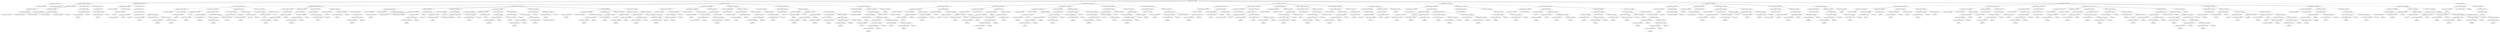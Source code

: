 strict digraph  {
<_ast.alias object at 0xa2c0a4690>;
<_ast.Import object at 0xa2c0a46d0>;
<_ast.arguments object at 0xa2c0a4710>;
<_ast.Store object at 0x10295c290>;
<_ast.Name object at 0xa2c0a4790>;
<_ast.Load object at 0x10295c1d0>;
<_ast.Name object at 0xa2c0a4810>;
<_ast.Str object at 0xa2c0a4890>;
<_ast.Str object at 0xa2c0a4950>;
<_ast.Str object at 0xa2c0a4910>;
<_ast.Str object at 0xa2c0a4a50>;
<_ast.List object at 0xa2c0a48d0>;
Load4267643;
<_ast.Call object at 0xa2c0a4850>;
<_ast.Assign object at 0xa2c0a47d0>;
<_ast.Name object at 0xa2c0a4090>;
Load7578462;
<_ast.Attribute object at 0xa2c0a4a90>;
Load999100;
<_ast.Call object at 0xa2c0a4610>;
<_ast.Expr object at 0xa2c0a4990>;
<_ast.Name object at 0xa2c0a41d0>;
Load289626;
<_ast.Attribute object at 0xa2c0a40d0>;
Load397172;
<_ast.Call object at 0xa2c0a4110>;
<_ast.Expr object at 0xa2c0a4050>;
<_ast.FunctionDef object at 0xa2c0a4750>;
<_ast.arg object at 0xa2c0a4290>;
<_ast.arg object at 0xa2c0a4390>;
<_ast.arguments object at 0xa2c0a42d0>;
<_ast.Name object at 0xa2c0a43d0>;
Load4239081;
<_ast.Str object at 0xa2c0a4510>;
<_ast.Attribute object at 0xa2c0a4450>;
Load6076430;
<_ast.Name object at 0xa2c0a44d0>;
Load2796844;
<_ast.Name object at 0xa2c0a4f50>;
Load9471985;
<_ast.Mult object at 0x10295ce10>;
<_ast.Name object at 0xa2c0a4150>;
Load6759088;
<_ast.Name object at 0xa2c0a4f90>;
Load1796710;
<_ast.Call object at 0xa2c0a4250>;
<_ast.BinOp object at 0xa2c0a4350>;
<_ast.Call object at 0xa2c0a4490>;
<_ast.Call object at 0xa2c0a4410>;
<_ast.Expr object at 0xa2c0a4310>;
<_ast.FunctionDef object at 0xa2c0a4190>;
<_ast.arg object at 0xa2c0a4e50>;
<_ast.arg object at 0xa2c0a4d90>;
<_ast.arguments object at 0xa2c0a4e10>;
<_ast.Name object at 0xa2c0a4d50>;
Load9901444;
<_ast.Attribute object at 0xa2c0a4d10>;
Store7275724;
<_ast.Name object at 0xa2c0a4bd0>;
Load9579558;
<_ast.Name object at 0xa2c0a4c10>;
Load4500091;
<_ast.Name object at 0xa2c0a4b90>;
Load4089383;
<_ast.Call object at 0xa2c0a4b50>;
<_ast.Call object at 0xa2c0a4cd0>;
<_ast.Name object at 0xa2c0a4b10>;
Store2153361;
<_ast.Name object at 0xa194f9c90>;
Load3220168;
<_ast.comprehension object at 0xa2c0a4ad0>;
<_ast.ListComp object at 0xa2c0a4c90>;
<_ast.Assign object at 0xa2c0a4dd0>;
<_ast.Name object at 0xa214379d0>;
Load8737975;
<_ast.Attribute object at 0xa191e7f10>;
Store6846305;
<_ast.Name object at 0xa21437390>;
Load3518535;
<_ast.Call object at 0xa21437dd0>;
<_ast.Assign object at 0xa194791d0>;
<_ast.Name object at 0xa19458390>;
Load3462320;
<_ast.Attribute object at 0xa169e6cd0>;
Store279483;
<_ast.Num object at 0xa228481d0>;
<_ast.Assign object at 0xa169e6750>;
<_ast.FunctionDef object at 0xa2c0a4f10>;
<_ast.arg object at 0xa22848250>;
<_ast.arguments object at 0xa22848350>;
<_ast.Name object at 0xa22848810>;
Load1350736;
<_ast.Attribute object at 0xa22848ed0>;
Load6142569;
<_ast.Attribute object at 0xa22848750>;
Load9810854;
<_ast.Call object at 0xa22848610>;
<_ast.Expr object at 0xa22848cd0>;
<_ast.Name object at 0xa22848450>;
Load7573599;
<_ast.Attribute object at 0xa22848190>;
Load139826;
<_ast.Attribute object at 0xa22848990>;
Load3737363;
<_ast.Name object at 0xa22848b90>;
Load881765;
<_ast.Attribute object at 0xa22848050>;
Load8571953;
<_ast.Call object at 0xa22848dd0>;
<_ast.Expr object at 0xa22848b50>;
<_ast.Name object at 0xa22848090>;
Store7056545;
<_ast.Name object at 0xa22848ad0>;
Load6627786;
<_ast.Attribute object at 0xa22848e50>;
Load2173852;
<_ast.Name object at 0xa22848a90>;
Load5432163;
<_ast.Attribute object at 0xa22848d90>;
Load3417167;
<_ast.Call object at 0xa22848890>;
<_ast.Expr object at 0xa22848d10>;
<_ast.For object at 0xa22848b10>;
<_ast.FunctionDef object at 0xa22848210>;
<_ast.arg object at 0xa228488d0>;
<_ast.arg object at 0xa22848710>;
<_ast.NameConstant object at 0xa22848550>;
<_ast.arguments object at 0xa22848d50>;
<_ast.Name object at 0xa22848f10>;
Load1618964;
<_ast.Is object at 0x102961f10>;
<_ast.NameConstant object at 0xa22848590>;
<_ast.Compare object at 0xa22848950>;
<_ast.Name object at 0xa22848e90>;
Load966836;
<_ast.Attribute object at 0xa228489d0>;
Load2398857;
<_ast.Call object at 0xa22848410>;
<_ast.Expr object at 0xa22848910>;
<_ast.If object at 0xa22848790>;
<_ast.Name object at 0xa22848bd0>;
Store9887802;
<_ast.Name object at 0xa22848e10>;
Load5446114;
<_ast.Call object at 0xa22848850>;
<_ast.Assign object at 0xa22848510>;
<_ast.Name object at 0xa22848fd0>;
Store8812104;
<_ast.Name object at 0xa22848290>;
Load4817259;
<_ast.NameConstant object at 0xa22848390>;
<_ast.Compare object at 0xa22848a50>;
Is7419103;
<_ast.Name object at 0xa22848c90>;
Load1197976;
<_ast.Attribute object at 0xa22848c10>;
Load7314374;
<_ast.Name object at 0xa22848f90>;
Load1588769;
<_ast.IfExp object at 0xa22848490>;
<_ast.Name object at 0xa22848110>;
Load9964055;
<_ast.Attribute object at 0xa228485d0>;
Load9084415;
<_ast.Name object at 0xa22848a10>;
Load2211948;
<_ast.Call object at 0xa228484d0>;
<_ast.Expr object at 0xa228486d0>;
<_ast.Name object at 0xa20483110>;
Load4330519;
<_ast.Name object at 0xa20483510>;
Load1354394;
<_ast.Attribute object at 0xa204835d0>;
Load9850857;
<_ast.Name object at 0xa20483610>;
Load1312397;
<_ast.Num object at 0xa204837d0>;
<_ast.Call object at 0xa204830d0>;
<_ast.Expr object at 0xa204834d0>;
<_ast.If object at 0xa20483350>;
<_ast.For object at 0xa22848650>;
<_ast.Name object at 0xa20483790>;
Store8604478;
<_ast.Name object at 0xa204836d0>;
Load7081026;
<_ast.Attribute object at 0xa204833d0>;
Load9217048;
<_ast.Assign object at 0xa20483590>;
<_ast.Name object at 0xa20483a10>;
Load595096;
<_ast.IsNot object at 0x102961fd0>;
<_ast.NameConstant object at 0xa20483a50>;
<_ast.Compare object at 0xa20483910>;
<_ast.Name object at 0xa20483b50>;
Load891410;
<_ast.Attribute object at 0xa20483b10>;
Load3031247;
<_ast.Name object at 0xa20483990>;
Load4590843;
<_ast.Call object at 0xa20483a90>;
<_ast.Expr object at 0xa20483410>;
<_ast.Name object at 0xa20483f50>;
Store5975589;
<_ast.Name object at 0xa20483c50>;
Load6651569;
<_ast.Attribute object at 0xa20483550>;
Load4654611;
<_ast.Name object at 0xa20483f10>;
Load1403209;
<_ast.Attribute object at 0xa20483e10>;
Load417167;
<_ast.Call object at 0xa204838d0>;
<_ast.Assign object at 0xa20483b90>;
<_ast.Name object at 0xa20483050>;
Load5785585;
<_ast.Attribute object at 0xa20483fd0>;
Load3626308;
<_ast.Name object at 0xa20483450>;
Load6540972;
<_ast.Call object at 0xa20483c90>;
<_ast.Expr object at 0xa20483cd0>;
<_ast.If object at 0xa20483950>;
<_ast.Name object at 0xa20483150>;
Load8179122;
<_ast.Return object at 0xa20483690>;
<_ast.FunctionDef object at 0xa228487d0>;
<_ast.arg object at 0xa20483d10>;
<_ast.arguments object at 0xa204839d0>;
<_ast.Name object at 0xa20483dd0>;
Load3091708;
<_ast.Attribute object at 0xa20483c10>;
Store3144387;
<_ast.Add object at 0x10295cc90>;
<_ast.Num object at 0xa20483650>;
<_ast.AugAssign object at 0xa20483810>;
<_ast.Name object at 0xa20483e90>;
Load5839083;
<_ast.Str object at 0xa204831d0>;
<_ast.Attribute object at 0xa204832d0>;
Load4914146;
<_ast.Name object at 0xa20483bd0>;
Load4907882;
<_ast.Attribute object at 0xa20483850>;
Load9552566;
<_ast.Call object at 0xa20483750>;
<_ast.Str object at 0xa20483f90>;
<_ast.Call object at 0xa20483ad0>;
<_ast.Expr object at 0xa20483e50>;
<_ast.FunctionDef object at 0xa20483ed0>;
<_ast.arg object at 0xa20483250>;
<_ast.arguments object at 0xa20483390>;
<_ast.Not object at 0x1029617d0>;
<_ast.Name object at 0xa20483d50>;
Load144191;
<_ast.Attribute object at 0xa20483d90>;
Load2160706;
<_ast.UnaryOp object at 0xa20483090>;
<_ast.Name object at 0xa2be98990>;
Load2306957;
<_ast.Attribute object at 0xa20483190>;
Load6090506;
<_ast.Call object at 0xa20483490>;
<_ast.Expr object at 0xa20483890>;
<_ast.While object at 0xa20483210>;
<_ast.Name object at 0xa2be98a50>;
Load6925173;
<_ast.Attribute object at 0xa2be98d90>;
Load6724657;
<_ast.Call object at 0xa2be989d0>;
<_ast.Expr object at 0xa2be98f10>;
<_ast.FunctionDef object at 0xa20483710>;
<_ast.arg object at 0xa2be98110>;
<_ast.arguments object at 0xa2be98150>;
<_ast.Name object at 0xa2be98090>;
Store6907403;
<_ast.Name object at 0xa2be98fd0>;
Load9692016;
<_ast.Attribute object at 0xa2be98050>;
Load4092293;
<_ast.Name object at 0xa2be98e90>;
Load3752956;
<_ast.Attribute object at 0xa2be98ed0>;
Load7565489;
<_ast.Attribute object at 0xa2be98f50>;
Load9308705;
<_ast.Name object at 0xa2be98d50>;
Load6922980;
<_ast.Call object at 0xa2be98dd0>;
<_ast.Expr object at 0xa2be98e50>;
<_ast.Name object at 0xa2be98c50>;
Load6585903;
<_ast.Name object at 0xa2be98bd0>;
Load8482002;
<_ast.Attribute object at 0xa2be98c10>;
Load8935246;
<_ast.Str object at 0xa2be98850>;
<_ast.Call object at 0xa2be98cd0>;
<_ast.Expr object at 0xa2be98d10>;
<_ast.Break object at 0xa2be98910>;
<_ast.If object at 0xa2be98f90>;
<_ast.For object at 0xa2be980d0>;
<_ast.FunctionDef object at 0xa2be98190>;
<_ast.arg object at 0xa2be98310>;
<_ast.arguments object at 0xa2be98a10>;
<_ast.Name object at 0xa2be984d0>;
Load6323738;
<_ast.Name object at 0xa2be98ad0>;
Load4137789;
<_ast.Name object at 0xa2be987d0>;
Load6685333;
<_ast.Attribute object at 0xa2be98b50>;
Load9744276;
<_ast.Attribute object at 0xa2be985d0>;
Load2381451;
<_ast.Call object at 0xa2be98550>;
<_ast.Name object at 0xa2be98590>;
Store7976717;
<_ast.Name object at 0xa2be988d0>;
Load3659753;
<_ast.Attribute object at 0xa2be981d0>;
Load734275;
<_ast.comprehension object at 0xa2be98610>;
<_ast.GeneratorExp object at 0xa2be98810>;
<_ast.Call object at 0xa2be98950>;
<_ast.Eq object at 0x102961a90>;
<_ast.Num object at 0xa2be98e10>;
<_ast.Compare object at 0xa2be982d0>;
<_ast.Return object at 0xa2be98b10>;
<_ast.Name object at 0xa2be98250>;
Load5984221;
<_ast.FunctionDef object at 0xa2be98510>;
<_ast.ClassDef object at 0xa2c0a4fd0>;
<_ast.arg object at 0xa2be98b90>;
<_ast.arg object at 0xa2be98410>;
<_ast.arg object at 0xa2be98c90>;
<_ast.arguments object at 0xa2be98350>;
<_ast.Name object at 0xa2be98690>;
Load9311791;
<_ast.Attribute object at 0xa2be98650>;
Store5557868;
<_ast.Name object at 0xa2be986d0>;
Load1197494;
<_ast.Attribute object at 0xa2be98450>;
Store1620149;
<_ast.Tuple object at 0xa2be98890>;
Store6003835;
<_ast.Name object at 0xa2be98790>;
Load4427768;
<_ast.Name object at 0xa2be98390>;
Load191778;
<_ast.Tuple object at 0xa2be983d0>;
Load3080293;
<_ast.Assign object at 0xa2be98710>;
<_ast.FunctionDef object at 0xa2be98750>;
<_ast.arg object at 0xa2be7d8d0>;
<_ast.arg object at 0xa2be7ddd0>;
<_ast.arguments object at 0xa2be98490>;
<_ast.Name object at 0xa2be7d1d0>;
Load342453;
<_ast.Attribute object at 0xa2be7d090>;
Load9651268;
<_ast.Attribute object at 0xa2be7d9d0>;
Load3985738;
<_ast.Name object at 0xa2be7d190>;
Load8451197;
<_ast.Attribute object at 0xa2be7d110>;
Load8119730;
<_ast.Name object at 0xa2be7dfd0>;
Load6488267;
<_ast.Attribute object at 0xa2be7d050>;
Load615368;
<_ast.Attribute object at 0xa2be7d150>;
Load9845359;
<_ast.Call object at 0xa2be7d210>;
<_ast.Name object at 0xa2be7ded0>;
Load5313209;
<_ast.Call object at 0xa2be7d0d0>;
<_ast.Expr object at 0xa2be7d910>;
<_ast.If object at 0xa2be7d990>;
<_ast.FunctionDef object at 0xa2be98a90>;
<_ast.arg object at 0xa2be7df90>;
<_ast.arg object at 0xa2be7df50>;
<_ast.arg object at 0xa2be7df10>;
<_ast.arguments object at 0xa2be7dc10>;
<_ast.Name object at 0xa2be7d6d0>;
Load3928301;
<_ast.Attribute object at 0xa2be7de10>;
Load5182960;
<_ast.Name object at 0xa2be7dd10>;
Load447534;
<_ast.Attribute object at 0xa2be7dc50>;
Load4682513;
<_ast.Attribute object at 0xa2be7dbd0>;
Load1862878;
<_ast.Name object at 0xa2be90490>;
Load7849171;
<_ast.Slice object at 0xa2be90f10>;
<_ast.Subscript object at 0xa2be7dc90>;
Load3412345;
<_ast.Call object at 0xa2be7d890>;
<_ast.Expr object at 0xa2be7de90>;
<_ast.Name object at 0xa2be90550>;
Load4486236;
<_ast.Attribute object at 0xa2be90710>;
Load1625417;
<_ast.Attribute object at 0xa2be90150>;
Store3036368;
<_ast.Name object at 0xa2be90e90>;
Load3360627;
<_ast.Attribute object at 0xa2be904d0>;
Load5137556;
<_ast.Attribute object at 0xa2be90f50>;
Load3154724;
<_ast.Name object at 0xa2be90fd0>;
Load2437144;
<_ast.Slice object at 0xa2be90ed0>;
<_ast.Subscript object at 0xa2be90650>;
Load2934770;
<_ast.Assign object at 0xa2be90d10>;
<_ast.FunctionDef object at 0xa2be7de50>;
<_ast.arg object at 0xa2be90890>;
<_ast.arg object at 0xa2be90510>;
<_ast.arguments object at 0xa2be90690>;
<_ast.Name object at 0xa2be90a90>;
Load1668066;
<_ast.Attribute object at 0xa2be90190>;
Load9561545;
<_ast.Attribute object at 0xa2be90c50>;
Load3326480;
<_ast.Name object at 0xa2be90110>;
Load3259397;
<_ast.Call object at 0xa2be90350>;
<_ast.Expr object at 0xa2be90810>;
<_ast.FunctionDef object at 0xa2be90d90>;
<_ast.arg object at 0xa2be7da10>;
<_ast.arguments object at 0xa2be90f90>;
<_ast.Name object at 0xa2be7d790>;
Load4459189;
<_ast.Name object at 0xa2be7db10>;
Load4839739;
<_ast.Attribute object at 0xa2be7da90>;
Load7530662;
<_ast.Str object at 0xa2be7dad0>;
<_ast.Name object at 0xa2be7d950>;
Load6083639;
<_ast.Attribute object at 0xa2be7da50>;
Load8207106;
<_ast.Call object at 0xa2be7db90>;
<_ast.Expr object at 0xa2be7dcd0>;
<_ast.FunctionDef object at 0xa2be909d0>;
<_ast.ClassDef object at 0xa2be98290>;
<_ast.arg object at 0xa2be7d2d0>;
<_ast.arguments object at 0xa2be7d690>;
<_ast.Name object at 0xa2be7d750>;
Load7637597;
<_ast.Attribute object at 0xa2be7d410>;
Store9080493;
<_ast.List object at 0xa2be7d850>;
Load3460078;
<_ast.Assign object at 0xa2be7d5d0>;
<_ast.FunctionDef object at 0xa2be7d810>;
<_ast.arg object at 0xa2be7d3d0>;
<_ast.arguments object at 0xa2be7d7d0>;
<_ast.Str object at 0xa2be7d610>;
<_ast.Attribute object at 0xa2be7d510>;
Load1084134;
<_ast.Name object at 0xa2be7d310>;
Load9422848;
<_ast.Name object at 0xa2be7d550>;
Load1667937;
<_ast.Name object at 0xa2be7d450>;
Load8281601;
<_ast.Attribute object at 0xa2be7d390>;
Load6682287;
<_ast.Call object at 0xa2be7d590>;
<_ast.Call object at 0xa2be7d710>;
<_ast.Return object at 0xa2be7d4d0>;
<_ast.FunctionDef object at 0xa2be7d490>;
<_ast.arg object at 0xa16a4ce10>;
<_ast.arg object at 0xa16a4c290>;
<_ast.arguments object at 0xa2be7d250>;
<_ast.Name object at 0xa16a4ced0>;
Load9816197;
<_ast.Attribute object at 0xa16a4c5d0>;
Load4969418;
<_ast.Attribute object at 0xa16a4c190>;
Load6505139;
<_ast.Name object at 0xa16a4c590>;
Load9582352;
<_ast.Call object at 0xa16a4ce50>;
<_ast.Expr object at 0xa16a4c750>;
<_ast.FunctionDef object at 0xa2be7d350>;
<_ast.arg object at 0xa16a4c510>;
<_ast.arguments object at 0xa16a4cd90>;
<_ast.Name object at 0xa16a4cb50>;
Load2544345;
<_ast.Attribute object at 0xa16a4c150>;
Load9001469;
<_ast.Attribute object at 0xa16a4cc10>;
Load4424084;
<_ast.Num object at 0xa16a4c890>;
<_ast.Call object at 0xa16a4c390>;
<_ast.Return object at 0xa16a4c610>;
<_ast.FunctionDef object at 0xa16a4ca10>;
<_ast.arg object at 0xa16a4c4d0>;
<_ast.arg object at 0xa16a4c050>;
<_ast.arguments object at 0xa16a4ca90>;
<_ast.Name object at 0xa16a4c310>;
Load6243293;
<_ast.Attribute object at 0xa16a4c3d0>;
Load3800777;
<_ast.Attribute object at 0xa16a4ce90>;
Load5722715;
<_ast.Name object at 0xa16a4c550>;
Load4635917;
<_ast.Call object at 0xa16a4c490>;
<_ast.Expr object at 0xa16a4c790>;
<_ast.FunctionDef object at 0xa16a4ccd0>;
<_ast.arg object at 0xa16a4cbd0>;
<_ast.arguments object at 0xa16a4c2d0>;
<_ast.Name object at 0xa16a4c250>;
Load3751278;
<_ast.Name object at 0xa16a4c850>;
Load3121754;
<_ast.Attribute object at 0xa16a4c6d0>;
Load378881;
<_ast.Call object at 0xa16a4c910>;
<_ast.Return object at 0xa16a4cf50>;
<_ast.Name object at 0xa16a4cf10>;
Load6346450;
<_ast.FunctionDef object at 0xa16a4c810>;
<_ast.ClassDef object at 0xa2be7d650>;
<_ast.arg object at 0xa16a4c990>;
<_ast.arguments object at 0xa16a4cc90>;
<_ast.Name object at 0xa16a4c9d0>;
Load8444683;
<_ast.Attribute object at 0xa16a4c090>;
Store6984303;
<_ast.Name object at 0xa16a4c690>;
Load138171;
<_ast.Name object at 0xa16a4c950>;
Load4852983;
<_ast.Name object at 0xa16a4cd10>;
Load9535924;
<_ast.Call object at 0xa16a4c650>;
<_ast.Name object at 0xa16a4cb10>;
Store8313398;
<_ast.Name object at 0xa16a4cc50>;
Load2967904;
<_ast.Attribute object at 0xa16a4c350>;
Load4154765;
<_ast.comprehension object at 0xa16a4c410>;
<_ast.Name object at 0xa16a4cf90>;
Store2315837;
<_ast.Name object at 0xa16a4c710>;
Load5374963;
<_ast.Attribute object at 0xa16a4cdd0>;
Load2372064;
<_ast.comprehension object at 0xa16a4c1d0>;
<_ast.ListComp object at 0xa16a4cb90>;
<_ast.Assign object at 0xa16a4cd50>;
<_ast.FunctionDef object at 0xa16a4c450>;
<_ast.arg object at 0xa16c6b450>;
<_ast.arguments object at 0xa16c6bed0>;
<_ast.Name object at 0xa16c6ba10>;
Load9996823;
<_ast.Attribute object at 0xa16c6b890>;
Load5035399;
<_ast.Name object at 0xa16c6b050>;
Load4531470;
<_ast.Attribute object at 0xa16c6bcd0>;
Load8659891;
<_ast.Call object at 0xa16c6b650>;
<_ast.Expr object at 0xa16c6be90>;
<_ast.FunctionDef object at 0xa16c6b950>;
<_ast.arg object at 0xa16c6bad0>;
<_ast.arg object at 0xa16c6b090>;
<_ast.arguments object at 0xa16c6bfd0>;
<_ast.Name object at 0xa16c6be50>;
Store3410502;
<_ast.Name object at 0xa16c6bb90>;
Load8991676;
<_ast.Attribute object at 0xa16c6bf10>;
Load1244808;
<_ast.Name object at 0xa16c6ba50>;
Store377834;
<_ast.Name object at 0xa16c6b4d0>;
Load7293050;
<_ast.comprehension object at 0xa16c6b910>;
<_ast.ListComp object at 0xa16c6b610>;
<_ast.Assign object at 0xa16c6b210>;
<_ast.Name object at 0xa16c6b790>;
Load6421971;
<_ast.Name object at 0xa16c6b350>;
Load1753343;
<_ast.Attribute object at 0xa16c6bdd0>;
Load8425352;
<_ast.Call object at 0xa16c6b490>;
<_ast.GtE object at 0x102961e50>;
<_ast.Name object at 0xa16c6b6d0>;
Load2405633;
<_ast.Name object at 0xa16c6b750>;
Load6253633;
<_ast.Call object at 0xa16c6be10>;
<_ast.Compare object at 0xa16c6ba90>;
<_ast.Name object at 0xa16c6b810>;
Store1460794;
<_ast.Name object at 0xa16c6b8d0>;
Load5484992;
<_ast.Name object at 0xa16c6b550>;
Load5568511;
<_ast.Attribute object at 0xa16c6b250>;
Load8734748;
<_ast.Name object at 0xa16c6b290>;
Load2244591;
<_ast.Attribute object at 0xa16c6b110>;
Load8751668;
<_ast.Attribute object at 0xa16c6b3d0>;
Load8591230;
<_ast.Call object at 0xa16c6b1d0>;
<_ast.Call object at 0xa16c6b190>;
<_ast.Expr object at 0xa16c6bd90>;
<_ast.For object at 0xa16c6b0d0>;
<_ast.While object at 0xa16c6bd50>;
<_ast.Name object at 0xa16c6b5d0>;
Load2078850;
<_ast.Return object at 0xa16c6bbd0>;
<_ast.FunctionDef object at 0xa16c6b590>;
<_ast.ClassDef object at 0xa16a4c0d0>;
<_ast.Name object at 0xa16c6b510>;
Store2285834;
<_ast.Str object at 0xa16c6b690>;
<_ast.Attribute object at 0xa16c6b710>;
Load2918133;
<_ast.Call object at 0xa16c6bf90>;
<_ast.Assign object at 0xa16c6b410>;
<_ast.Name object at 0xa16c6b850>;
Store9259833;
<_ast.Str object at 0xa16c6bf50>;
<_ast.Attribute object at 0xa16c6b7d0>;
Load2943806;
<_ast.Call object at 0xa16c6b990>;
<_ast.Assign object at 0xa16c6b150>;
<_ast.arg object at 0xa16c6b310>;
<_ast.arg object at 0xa16c6bc50>;
<_ast.arg object at 0xa16aef850>;
<_ast.arguments object at 0xa16c6bb10>;
<_ast.Name object at 0xa16aef650>;
Load4256844;
<_ast.Attribute object at 0xa16aef990>;
Store1149385;
<_ast.Name object at 0xa16aefcd0>;
Load9312383;
<_ast.Attribute object at 0xa16aefc10>;
Store573650;
<_ast.Tuple object at 0xa16aef5d0>;
Store1410770;
<_ast.Name object at 0xa16aef190>;
Load7007528;
<_ast.Name object at 0xa16aef8d0>;
Load9133479;
<_ast.Tuple object at 0xa16aef110>;
Load4935082;
<_ast.Assign object at 0xa16aef910>;
<_ast.FunctionDef object at 0xa16c6bd10>;
<_ast.arg object at 0xa16aef090>;
<_ast.arguments object at 0xa16aefc90>;
<_ast.Str object at 0xa16aef290>;
<_ast.Attribute object at 0xa16aef7d0>;
Load3993781;
<_ast.Name object at 0xa16aef750>;
Load4901317;
<_ast.Attribute object at 0xa16aefad0>;
Load3084413;
<_ast.Name object at 0xa16aef950>;
Load7246854;
<_ast.Attribute object at 0xa16aef210>;
Load8825462;
<_ast.Call object at 0xa16aef1d0>;
<_ast.Return object at 0xa16aefe90>;
<_ast.FunctionDef object at 0xa16aef710>;
<_ast.arg object at 0xa16aef9d0>;
<_ast.arguments object at 0xa16aefd10>;
<_ast.Name object at 0xa16aef610>;
Load5896265;
<_ast.Attribute object at 0xa16aef250>;
Load5875462;
<_ast.Attribute object at 0xa16aefb50>;
Load4426892;
<_ast.Name object at 0xa16aef150>;
Load2376105;
<_ast.Attribute object at 0xa16aefa50>;
Load2050982;
<_ast.Call object at 0xa16aef0d0>;
<_ast.Return object at 0xa16aeffd0>;
<_ast.Name object at 0xa16aefa90>;
Load6981307;
<_ast.FunctionDef object at 0xa16aefc50>;
<_ast.ClassDef object at 0xa16c6b390>;
<_ast.arg object at 0xa16aef890>;
<_ast.arguments object at 0xa16aef310>;
<_ast.Name object at 0xa16aef6d0>;
Load19651;
<_ast.Attribute object at 0xa16aefd90>;
Store4910605;
<_ast.List object at 0xa16aef390>;
Load9509537;
<_ast.Assign object at 0xa16aef550>;
<_ast.Name object at 0xa16aefbd0>;
Load1179340;
<_ast.Attribute object at 0xa16aef410>;
Store2129201;
<_ast.List object at 0xa16aef510>;
Load1581836;
<_ast.Assign object at 0xa16aef2d0>;
<_ast.Name object at 0xa16aef790>;
Load1751226;
<_ast.Attribute object at 0xa16aefdd0>;
Store6395021;
<_ast.List object at 0xa16aeff10>;
Load4256977;
<_ast.Assign object at 0xa16aef450>;
<_ast.FunctionDef object at 0xa16aefb90>;
<_ast.arg object at 0xa16aefb10>;
<_ast.arg object at 0xa16aef3d0>;
<_ast.arg object at 0xa16aefa10>;
<_ast.arguments object at 0xa16aefed0>;
<_ast.Name object at 0xa16aefd50>;
Load17797;
<_ast.Attribute object at 0xa16aefe50>;
Load4006543;
<_ast.Attribute object at 0xa16aef690>;
Load504331;
<_ast.Name object at 0xa16aefe10>;
Load472827;
<_ast.Call object at 0xa16aef050>;
<_ast.Expr object at 0xa16aef4d0>;
<_ast.Name object at 0xa16d27590>;
Load8590006;
<_ast.Attribute object at 0xa16d27a50>;
Load7173543;
<_ast.Attribute object at 0xa16d27710>;
Load1508648;
<_ast.Name object at 0xa16d27650>;
Load3719921;
<_ast.Call object at 0xa16d272d0>;
<_ast.Expr object at 0xa16d27150>;
<_ast.FunctionDef object at 0xa16aef490>;
<_ast.arg object at 0xa16d27c10>;
<_ast.arg object at 0xa16d27fd0>;
<_ast.arguments object at 0xa16d27410>;
<_ast.Name object at 0xa16d27c50>;
Load2261458;
<_ast.Attribute object at 0xa16d27ad0>;
Load5391645;
<_ast.Attribute object at 0xa16d27350>;
Load9894252;
<_ast.Name object at 0xa16d27250>;
Load99087;
<_ast.Call object at 0xa16d27310>;
<_ast.Expr object at 0xa16d27a90>;
<_ast.FunctionDef object at 0xa16d271d0>;
<_ast.arg object at 0xa16d27450>;
<_ast.arguments object at 0xa16d27210>;
<_ast.Name object at 0xa16d27790>;
Load7725636;
<_ast.Attribute object at 0xa16d275d0>;
Load9149050;
<_ast.Call object at 0xa16d27390>;
<_ast.Expr object at 0xa16d279d0>;
<_ast.Name object at 0xa16d27850>;
Store1047921;
<_ast.Name object at 0xa16d27690>;
Load7582076;
<_ast.Attribute object at 0xa16d270d0>;
Load960458;
<_ast.Name object at 0xa16d27cd0>;
Store6932896;
<_ast.Name object at 0xa16d27a10>;
Load8302814;
<_ast.Attribute object at 0xa16d27e10>;
Load3508518;
<_ast.comprehension object at 0xa16d27d10>;
<_ast.ListComp object at 0xa16d27ed0>;
<_ast.Assign object at 0xa16d27b50>;
<_ast.Name object at 0xa16d27d50>;
Load5990177;
<_ast.Attribute object at 0xa16d27110>;
Store9202909;
<_ast.Name object at 0xa16d276d0>;
Load6958825;
<_ast.Name object at 0xa16d27750>;
Load4566464;
<_ast.Call object at 0xa16d27e90>;
<_ast.Assign object at 0xa16d27d90>;
<_ast.Name object at 0xa16d27610>;
Load5347641;
<_ast.Attribute object at 0xa16d27b10>;
Load8725468;
<_ast.Name object at 0xa16d27bd0>;
Load6406749;
<_ast.Attribute object at 0xa16d27910>;
Load8399972;
<_ast.Call object at 0xa16d27950>;
<_ast.Num object at 0xa16d278d0>;
<_ast.Compare object at 0xa16d27c90>;
Eq5189333;
<_ast.Name object at 0xa16d277d0>;
Load2831659;
<_ast.Attribute object at 0xa16d274d0>;
Load7411596;
<_ast.Name object at 0xa16d27090>;
Load8828738;
<_ast.Attribute object at 0xa16d27190>;
Load7805850;
<_ast.Name object at 0xa16d27810>;
Load4972827;
<_ast.Attribute object at 0xa16d27990>;
Load3551678;
<_ast.Call object at 0xa16d27550>;
<_ast.Index object at 0xa16d27f90>;
<_ast.Subscript object at 0xa16d27890>;
Load8780125;
<_ast.Return object at 0xa16d27f10>;
<_ast.If object at 0xa16d27490>;
<_ast.Name object at 0xa16d27f50>;
Load1405146;
<_ast.FunctionDef object at 0xa16d27510>;
<_ast.arg object at 0xa16d27dd0>;
<_ast.arguments object at 0xa16d27290>;
<_ast.Name object at 0xa16828310>;
Store1404008;
<_ast.Name object at 0xa16828c90>;
Store1105057;
<_ast.Tuple object at 0xa16828bd0>;
Store9731857;
<_ast.Name object at 0xa16828fd0>;
Load88827;
<_ast.Name object at 0xa16828290>;
Load4427076;
<_ast.Attribute object at 0xa16828a50>;
Load6239394;
<_ast.Name object at 0xa16828450>;
Load7439049;
<_ast.Attribute object at 0xa16828350>;
Load6487456;
<_ast.Call object at 0xa16828550>;
<_ast.Name object at 0xa16828950>;
Load8940280;
<_ast.Str object at 0xa16828c10>;
<_ast.Attribute object at 0xa16828f10>;
Load9003906;
<_ast.Name object at 0xa16828d10>;
Load6539160;
<_ast.Attribute object at 0xa16828110>;
Load8988765;
<_ast.Name object at 0xa16828750>;
Load4178984;
<_ast.Call object at 0xa16828190>;
<_ast.Call object at 0xa16828b10>;
<_ast.Expr object at 0xa16828250>;
<_ast.For object at 0xa16828a10>;
<_ast.FunctionDef object at 0xa16d27b90>;
<_ast.arg object at 0xa16828890>;
<_ast.arg object at 0xa168287d0>;
<_ast.arguments object at 0xa168281d0>;
<_ast.Name object at 0xa16828490>;
Load8600622;
<_ast.Attribute object at 0xa16828910>;
Load4818849;
<_ast.Name object at 0xa16828150>;
Load1122227;
<_ast.Attribute object at 0xa16828850>;
Load7606943;
<_ast.Call object at 0xa16828610>;
<_ast.Expr object at 0xa16828510>;
<_ast.Name object at 0xa16828d90>;
Load3502788;
<_ast.Attribute object at 0xa16828b90>;
Load9191711;
<_ast.Name object at 0xa16828a90>;
Load6127121;
<_ast.Attribute object at 0xa16828c50>;
Load4183843;
<_ast.Call object at 0xa16828e10>;
<_ast.Expr object at 0xa16828650>;
<_ast.FunctionDef object at 0xa16828f50>;
<_ast.arg object at 0xa16828410>;
<_ast.arguments object at 0xa16828690>;
<_ast.Name object at 0xa16828990>;
Store547687;
<_ast.Name object at 0xa16828710>;
Store3296563;
<_ast.Tuple object at 0xa16828590>;
Store6130569;
<_ast.Name object at 0xa168286d0>;
Load7103471;
<_ast.Name object at 0xa16828390>;
Load3319127;
<_ast.Attribute object at 0xa16828210>;
Load7528866;
<_ast.Name object at 0xa168288d0>;
Load8934417;
<_ast.Attribute object at 0xa16828b50>;
Load9502503;
<_ast.Call object at 0xa16828ad0>;
<_ast.Name object at 0xa168283d0>;
Load4766447;
<_ast.Attribute object at 0xa16828f90>;
Load7683637;
<_ast.Name object at 0xa168282d0>;
Load9429260;
<_ast.Attribute object at 0xa16828790>;
Load7505708;
<_ast.Compare object at 0xa168284d0>;
Eq1736053;
<_ast.Name object at 0xa16828dd0>;
Load8412181;
<_ast.Yield object at 0xa168289d0>;
<_ast.Expr object at 0xa168280d0>;
<_ast.If object at 0xa16828d50>;
<_ast.For object at 0xa168285d0>;
<_ast.Name object at 0xa16828090>;
Load9017415;
<_ast.FunctionDef object at 0xa16828e90>;
<_ast.ClassDef object at 0xa16aeff90>;
<_ast.Name object at 0xa16c31190>;
Load9111337;
<_ast.Str object at 0xa16c31d10>;
<_ast.Compare object at 0xa16828050>;
Eq3069391;
<_ast.Name object at 0xa16c31f90>;
Load4150604;
<_ast.Call object at 0xa16c31410>;
<_ast.Expr object at 0xa16c31290>;
<_ast.If object at 0xa16828810>;
<_ast.Module object at 0xa2c0a4590>;
<_ast.Import object at 0xa2c0a46d0> -> <_ast.alias object at 0xa2c0a4690>;
<_ast.Name object at 0xa2c0a4790> -> <_ast.Store object at 0x10295c290>;
<_ast.Name object at 0xa2c0a4810> -> <_ast.Load object at 0x10295c1d0>;
<_ast.List object at 0xa2c0a48d0> -> <_ast.Str object at 0xa2c0a4890>;
<_ast.List object at 0xa2c0a48d0> -> <_ast.Str object at 0xa2c0a4950>;
<_ast.List object at 0xa2c0a48d0> -> <_ast.Str object at 0xa2c0a4910>;
<_ast.List object at 0xa2c0a48d0> -> <_ast.Str object at 0xa2c0a4a50>;
<_ast.List object at 0xa2c0a48d0> -> Load4267643;
<_ast.Call object at 0xa2c0a4850> -> <_ast.Name object at 0xa2c0a4810>;
<_ast.Call object at 0xa2c0a4850> -> <_ast.List object at 0xa2c0a48d0>;
<_ast.Assign object at 0xa2c0a47d0> -> <_ast.Name object at 0xa2c0a4790>;
<_ast.Assign object at 0xa2c0a47d0> -> <_ast.Call object at 0xa2c0a4850>;
<_ast.Name object at 0xa2c0a4090> -> Load7578462;
<_ast.Attribute object at 0xa2c0a4a90> -> <_ast.Name object at 0xa2c0a4090>;
<_ast.Attribute object at 0xa2c0a4a90> -> Load999100;
<_ast.Call object at 0xa2c0a4610> -> <_ast.Attribute object at 0xa2c0a4a90>;
<_ast.Expr object at 0xa2c0a4990> -> <_ast.Call object at 0xa2c0a4610>;
<_ast.Name object at 0xa2c0a41d0> -> Load289626;
<_ast.Attribute object at 0xa2c0a40d0> -> <_ast.Name object at 0xa2c0a41d0>;
<_ast.Attribute object at 0xa2c0a40d0> -> Load397172;
<_ast.Call object at 0xa2c0a4110> -> <_ast.Attribute object at 0xa2c0a40d0>;
<_ast.Expr object at 0xa2c0a4050> -> <_ast.Call object at 0xa2c0a4110>;
<_ast.FunctionDef object at 0xa2c0a4750> -> <_ast.arguments object at 0xa2c0a4710>;
<_ast.FunctionDef object at 0xa2c0a4750> -> <_ast.Assign object at 0xa2c0a47d0>;
<_ast.FunctionDef object at 0xa2c0a4750> -> <_ast.Expr object at 0xa2c0a4990>;
<_ast.FunctionDef object at 0xa2c0a4750> -> <_ast.Expr object at 0xa2c0a4050>;
<_ast.arguments object at 0xa2c0a42d0> -> <_ast.arg object at 0xa2c0a4290>;
<_ast.arguments object at 0xa2c0a42d0> -> <_ast.arg object at 0xa2c0a4390>;
<_ast.Name object at 0xa2c0a43d0> -> Load4239081;
<_ast.Attribute object at 0xa2c0a4450> -> <_ast.Str object at 0xa2c0a4510>;
<_ast.Attribute object at 0xa2c0a4450> -> Load6076430;
<_ast.Name object at 0xa2c0a44d0> -> Load2796844;
<_ast.Name object at 0xa2c0a4f50> -> Load9471985;
<_ast.Name object at 0xa2c0a4150> -> Load6759088;
<_ast.Name object at 0xa2c0a4f90> -> Load1796710;
<_ast.Call object at 0xa2c0a4250> -> <_ast.Name object at 0xa2c0a4150>;
<_ast.Call object at 0xa2c0a4250> -> <_ast.Name object at 0xa2c0a4f90>;
<_ast.BinOp object at 0xa2c0a4350> -> <_ast.Name object at 0xa2c0a4f50>;
<_ast.BinOp object at 0xa2c0a4350> -> <_ast.Mult object at 0x10295ce10>;
<_ast.BinOp object at 0xa2c0a4350> -> <_ast.Call object at 0xa2c0a4250>;
<_ast.Call object at 0xa2c0a4490> -> <_ast.Attribute object at 0xa2c0a4450>;
<_ast.Call object at 0xa2c0a4490> -> <_ast.Name object at 0xa2c0a44d0>;
<_ast.Call object at 0xa2c0a4490> -> <_ast.BinOp object at 0xa2c0a4350>;
<_ast.Call object at 0xa2c0a4410> -> <_ast.Name object at 0xa2c0a43d0>;
<_ast.Call object at 0xa2c0a4410> -> <_ast.Call object at 0xa2c0a4490>;
<_ast.Expr object at 0xa2c0a4310> -> <_ast.Call object at 0xa2c0a4410>;
<_ast.FunctionDef object at 0xa2c0a4190> -> <_ast.arguments object at 0xa2c0a42d0>;
<_ast.FunctionDef object at 0xa2c0a4190> -> <_ast.Expr object at 0xa2c0a4310>;
<_ast.arguments object at 0xa2c0a4e10> -> <_ast.arg object at 0xa2c0a4e50>;
<_ast.arguments object at 0xa2c0a4e10> -> <_ast.arg object at 0xa2c0a4d90>;
<_ast.Name object at 0xa2c0a4d50> -> Load9901444;
<_ast.Attribute object at 0xa2c0a4d10> -> <_ast.Name object at 0xa2c0a4d50>;
<_ast.Attribute object at 0xa2c0a4d10> -> Store7275724;
<_ast.Name object at 0xa2c0a4bd0> -> Load9579558;
<_ast.Name object at 0xa2c0a4c10> -> Load4500091;
<_ast.Name object at 0xa2c0a4b90> -> Load4089383;
<_ast.Call object at 0xa2c0a4b50> -> <_ast.Name object at 0xa2c0a4b90>;
<_ast.Call object at 0xa2c0a4cd0> -> <_ast.Name object at 0xa2c0a4bd0>;
<_ast.Call object at 0xa2c0a4cd0> -> <_ast.Name object at 0xa2c0a4c10>;
<_ast.Call object at 0xa2c0a4cd0> -> <_ast.Call object at 0xa2c0a4b50>;
<_ast.Name object at 0xa2c0a4b10> -> Store2153361;
<_ast.Name object at 0xa194f9c90> -> Load3220168;
<_ast.comprehension object at 0xa2c0a4ad0> -> <_ast.Name object at 0xa2c0a4b10>;
<_ast.comprehension object at 0xa2c0a4ad0> -> <_ast.Name object at 0xa194f9c90>;
<_ast.ListComp object at 0xa2c0a4c90> -> <_ast.Call object at 0xa2c0a4cd0>;
<_ast.ListComp object at 0xa2c0a4c90> -> <_ast.comprehension object at 0xa2c0a4ad0>;
<_ast.Assign object at 0xa2c0a4dd0> -> <_ast.Attribute object at 0xa2c0a4d10>;
<_ast.Assign object at 0xa2c0a4dd0> -> <_ast.ListComp object at 0xa2c0a4c90>;
<_ast.Name object at 0xa214379d0> -> Load8737975;
<_ast.Attribute object at 0xa191e7f10> -> <_ast.Name object at 0xa214379d0>;
<_ast.Attribute object at 0xa191e7f10> -> Store6846305;
<_ast.Name object at 0xa21437390> -> Load3518535;
<_ast.Call object at 0xa21437dd0> -> <_ast.Name object at 0xa21437390>;
<_ast.Assign object at 0xa194791d0> -> <_ast.Attribute object at 0xa191e7f10>;
<_ast.Assign object at 0xa194791d0> -> <_ast.Call object at 0xa21437dd0>;
<_ast.Name object at 0xa19458390> -> Load3462320;
<_ast.Attribute object at 0xa169e6cd0> -> <_ast.Name object at 0xa19458390>;
<_ast.Attribute object at 0xa169e6cd0> -> Store279483;
<_ast.Assign object at 0xa169e6750> -> <_ast.Attribute object at 0xa169e6cd0>;
<_ast.Assign object at 0xa169e6750> -> <_ast.Num object at 0xa228481d0>;
<_ast.FunctionDef object at 0xa2c0a4f10> -> <_ast.arguments object at 0xa2c0a4e10>;
<_ast.FunctionDef object at 0xa2c0a4f10> -> <_ast.Assign object at 0xa2c0a4dd0>;
<_ast.FunctionDef object at 0xa2c0a4f10> -> <_ast.Assign object at 0xa194791d0>;
<_ast.FunctionDef object at 0xa2c0a4f10> -> <_ast.Assign object at 0xa169e6750>;
<_ast.arguments object at 0xa22848350> -> <_ast.arg object at 0xa22848250>;
<_ast.Name object at 0xa22848810> -> Load1350736;
<_ast.Attribute object at 0xa22848ed0> -> <_ast.Name object at 0xa22848810>;
<_ast.Attribute object at 0xa22848ed0> -> Load6142569;
<_ast.Attribute object at 0xa22848750> -> <_ast.Attribute object at 0xa22848ed0>;
<_ast.Attribute object at 0xa22848750> -> Load9810854;
<_ast.Call object at 0xa22848610> -> <_ast.Attribute object at 0xa22848750>;
<_ast.Expr object at 0xa22848cd0> -> <_ast.Call object at 0xa22848610>;
<_ast.Name object at 0xa22848450> -> Load7573599;
<_ast.Attribute object at 0xa22848190> -> <_ast.Name object at 0xa22848450>;
<_ast.Attribute object at 0xa22848190> -> Load139826;
<_ast.Attribute object at 0xa22848990> -> <_ast.Attribute object at 0xa22848190>;
<_ast.Attribute object at 0xa22848990> -> Load3737363;
<_ast.Name object at 0xa22848b90> -> Load881765;
<_ast.Attribute object at 0xa22848050> -> <_ast.Name object at 0xa22848b90>;
<_ast.Attribute object at 0xa22848050> -> Load8571953;
<_ast.Call object at 0xa22848dd0> -> <_ast.Attribute object at 0xa22848990>;
<_ast.Call object at 0xa22848dd0> -> <_ast.Attribute object at 0xa22848050>;
<_ast.Expr object at 0xa22848b50> -> <_ast.Call object at 0xa22848dd0>;
<_ast.Name object at 0xa22848090> -> Store7056545;
<_ast.Name object at 0xa22848ad0> -> Load6627786;
<_ast.Attribute object at 0xa22848e50> -> <_ast.Name object at 0xa22848ad0>;
<_ast.Attribute object at 0xa22848e50> -> Load2173852;
<_ast.Name object at 0xa22848a90> -> Load5432163;
<_ast.Attribute object at 0xa22848d90> -> <_ast.Name object at 0xa22848a90>;
<_ast.Attribute object at 0xa22848d90> -> Load3417167;
<_ast.Call object at 0xa22848890> -> <_ast.Attribute object at 0xa22848d90>;
<_ast.Expr object at 0xa22848d10> -> <_ast.Call object at 0xa22848890>;
<_ast.For object at 0xa22848b10> -> <_ast.Name object at 0xa22848090>;
<_ast.For object at 0xa22848b10> -> <_ast.Attribute object at 0xa22848e50>;
<_ast.For object at 0xa22848b10> -> <_ast.Expr object at 0xa22848d10>;
<_ast.FunctionDef object at 0xa22848210> -> <_ast.arguments object at 0xa22848350>;
<_ast.FunctionDef object at 0xa22848210> -> <_ast.Expr object at 0xa22848cd0>;
<_ast.FunctionDef object at 0xa22848210> -> <_ast.Expr object at 0xa22848b50>;
<_ast.FunctionDef object at 0xa22848210> -> <_ast.For object at 0xa22848b10>;
<_ast.arguments object at 0xa22848d50> -> <_ast.arg object at 0xa228488d0>;
<_ast.arguments object at 0xa22848d50> -> <_ast.arg object at 0xa22848710>;
<_ast.arguments object at 0xa22848d50> -> <_ast.NameConstant object at 0xa22848550>;
<_ast.Name object at 0xa22848f10> -> Load1618964;
<_ast.Compare object at 0xa22848950> -> <_ast.Name object at 0xa22848f10>;
<_ast.Compare object at 0xa22848950> -> <_ast.Is object at 0x102961f10>;
<_ast.Compare object at 0xa22848950> -> <_ast.NameConstant object at 0xa22848590>;
<_ast.Name object at 0xa22848e90> -> Load966836;
<_ast.Attribute object at 0xa228489d0> -> <_ast.Name object at 0xa22848e90>;
<_ast.Attribute object at 0xa228489d0> -> Load2398857;
<_ast.Call object at 0xa22848410> -> <_ast.Attribute object at 0xa228489d0>;
<_ast.Expr object at 0xa22848910> -> <_ast.Call object at 0xa22848410>;
<_ast.If object at 0xa22848790> -> <_ast.Compare object at 0xa22848950>;
<_ast.If object at 0xa22848790> -> <_ast.Expr object at 0xa22848910>;
<_ast.Name object at 0xa22848bd0> -> Store9887802;
<_ast.Name object at 0xa22848e10> -> Load5446114;
<_ast.Call object at 0xa22848850> -> <_ast.Name object at 0xa22848e10>;
<_ast.Assign object at 0xa22848510> -> <_ast.Name object at 0xa22848bd0>;
<_ast.Assign object at 0xa22848510> -> <_ast.Call object at 0xa22848850>;
<_ast.Name object at 0xa22848fd0> -> Store8812104;
<_ast.Name object at 0xa22848290> -> Load4817259;
<_ast.Compare object at 0xa22848a50> -> <_ast.Name object at 0xa22848290>;
<_ast.Compare object at 0xa22848a50> -> Is7419103;
<_ast.Compare object at 0xa22848a50> -> <_ast.NameConstant object at 0xa22848390>;
<_ast.Name object at 0xa22848c90> -> Load1197976;
<_ast.Attribute object at 0xa22848c10> -> <_ast.Name object at 0xa22848c90>;
<_ast.Attribute object at 0xa22848c10> -> Load7314374;
<_ast.Name object at 0xa22848f90> -> Load1588769;
<_ast.IfExp object at 0xa22848490> -> <_ast.Compare object at 0xa22848a50>;
<_ast.IfExp object at 0xa22848490> -> <_ast.Attribute object at 0xa22848c10>;
<_ast.IfExp object at 0xa22848490> -> <_ast.Name object at 0xa22848f90>;
<_ast.Name object at 0xa22848110> -> Load9964055;
<_ast.Attribute object at 0xa228485d0> -> <_ast.Name object at 0xa22848110>;
<_ast.Attribute object at 0xa228485d0> -> Load9084415;
<_ast.Name object at 0xa22848a10> -> Load2211948;
<_ast.Call object at 0xa228484d0> -> <_ast.Attribute object at 0xa228485d0>;
<_ast.Call object at 0xa228484d0> -> <_ast.Name object at 0xa22848a10>;
<_ast.Expr object at 0xa228486d0> -> <_ast.Call object at 0xa228484d0>;
<_ast.Name object at 0xa20483110> -> Load4330519;
<_ast.Name object at 0xa20483510> -> Load1354394;
<_ast.Attribute object at 0xa204835d0> -> <_ast.Name object at 0xa20483510>;
<_ast.Attribute object at 0xa204835d0> -> Load9850857;
<_ast.Name object at 0xa20483610> -> Load1312397;
<_ast.Call object at 0xa204830d0> -> <_ast.Attribute object at 0xa204835d0>;
<_ast.Call object at 0xa204830d0> -> <_ast.Name object at 0xa20483610>;
<_ast.Call object at 0xa204830d0> -> <_ast.Num object at 0xa204837d0>;
<_ast.Expr object at 0xa204834d0> -> <_ast.Call object at 0xa204830d0>;
<_ast.If object at 0xa20483350> -> <_ast.Name object at 0xa20483110>;
<_ast.If object at 0xa20483350> -> <_ast.Expr object at 0xa204834d0>;
<_ast.For object at 0xa22848650> -> <_ast.Name object at 0xa22848fd0>;
<_ast.For object at 0xa22848650> -> <_ast.IfExp object at 0xa22848490>;
<_ast.For object at 0xa22848650> -> <_ast.Expr object at 0xa228486d0>;
<_ast.For object at 0xa22848650> -> <_ast.If object at 0xa20483350>;
<_ast.Name object at 0xa20483790> -> Store8604478;
<_ast.Name object at 0xa204836d0> -> Load7081026;
<_ast.Attribute object at 0xa204833d0> -> <_ast.Name object at 0xa204836d0>;
<_ast.Attribute object at 0xa204833d0> -> Load9217048;
<_ast.Assign object at 0xa20483590> -> <_ast.Name object at 0xa20483790>;
<_ast.Assign object at 0xa20483590> -> <_ast.Attribute object at 0xa204833d0>;
<_ast.Name object at 0xa20483a10> -> Load595096;
<_ast.Compare object at 0xa20483910> -> <_ast.Name object at 0xa20483a10>;
<_ast.Compare object at 0xa20483910> -> <_ast.IsNot object at 0x102961fd0>;
<_ast.Compare object at 0xa20483910> -> <_ast.NameConstant object at 0xa20483a50>;
<_ast.Name object at 0xa20483b50> -> Load891410;
<_ast.Attribute object at 0xa20483b10> -> <_ast.Name object at 0xa20483b50>;
<_ast.Attribute object at 0xa20483b10> -> Load3031247;
<_ast.Name object at 0xa20483990> -> Load4590843;
<_ast.Call object at 0xa20483a90> -> <_ast.Attribute object at 0xa20483b10>;
<_ast.Call object at 0xa20483a90> -> <_ast.Name object at 0xa20483990>;
<_ast.Expr object at 0xa20483410> -> <_ast.Call object at 0xa20483a90>;
<_ast.Name object at 0xa20483f50> -> Store5975589;
<_ast.Name object at 0xa20483c50> -> Load6651569;
<_ast.Attribute object at 0xa20483550> -> <_ast.Name object at 0xa20483c50>;
<_ast.Attribute object at 0xa20483550> -> Load4654611;
<_ast.Name object at 0xa20483f10> -> Load1403209;
<_ast.Attribute object at 0xa20483e10> -> <_ast.Name object at 0xa20483f10>;
<_ast.Attribute object at 0xa20483e10> -> Load417167;
<_ast.Call object at 0xa204838d0> -> <_ast.Attribute object at 0xa20483550>;
<_ast.Call object at 0xa204838d0> -> <_ast.Attribute object at 0xa20483e10>;
<_ast.Assign object at 0xa20483b90> -> <_ast.Name object at 0xa20483f50>;
<_ast.Assign object at 0xa20483b90> -> <_ast.Call object at 0xa204838d0>;
<_ast.Name object at 0xa20483050> -> Load5785585;
<_ast.Attribute object at 0xa20483fd0> -> <_ast.Name object at 0xa20483050>;
<_ast.Attribute object at 0xa20483fd0> -> Load3626308;
<_ast.Name object at 0xa20483450> -> Load6540972;
<_ast.Call object at 0xa20483c90> -> <_ast.Attribute object at 0xa20483fd0>;
<_ast.Call object at 0xa20483c90> -> <_ast.Name object at 0xa20483450>;
<_ast.Expr object at 0xa20483cd0> -> <_ast.Call object at 0xa20483c90>;
<_ast.If object at 0xa20483950> -> <_ast.Compare object at 0xa20483910>;
<_ast.If object at 0xa20483950> -> <_ast.Expr object at 0xa20483410>;
<_ast.If object at 0xa20483950> -> <_ast.Assign object at 0xa20483b90>;
<_ast.If object at 0xa20483950> -> <_ast.Expr object at 0xa20483cd0>;
<_ast.Name object at 0xa20483150> -> Load8179122;
<_ast.Return object at 0xa20483690> -> <_ast.Name object at 0xa20483150>;
<_ast.FunctionDef object at 0xa228487d0> -> <_ast.arguments object at 0xa22848d50>;
<_ast.FunctionDef object at 0xa228487d0> -> <_ast.If object at 0xa22848790>;
<_ast.FunctionDef object at 0xa228487d0> -> <_ast.Assign object at 0xa22848510>;
<_ast.FunctionDef object at 0xa228487d0> -> <_ast.For object at 0xa22848650>;
<_ast.FunctionDef object at 0xa228487d0> -> <_ast.Assign object at 0xa20483590>;
<_ast.FunctionDef object at 0xa228487d0> -> <_ast.If object at 0xa20483950>;
<_ast.FunctionDef object at 0xa228487d0> -> <_ast.Return object at 0xa20483690>;
<_ast.arguments object at 0xa204839d0> -> <_ast.arg object at 0xa20483d10>;
<_ast.Name object at 0xa20483dd0> -> Load3091708;
<_ast.Attribute object at 0xa20483c10> -> <_ast.Name object at 0xa20483dd0>;
<_ast.Attribute object at 0xa20483c10> -> Store3144387;
<_ast.AugAssign object at 0xa20483810> -> <_ast.Attribute object at 0xa20483c10>;
<_ast.AugAssign object at 0xa20483810> -> <_ast.Add object at 0x10295cc90>;
<_ast.AugAssign object at 0xa20483810> -> <_ast.Num object at 0xa20483650>;
<_ast.Name object at 0xa20483e90> -> Load5839083;
<_ast.Attribute object at 0xa204832d0> -> <_ast.Str object at 0xa204831d0>;
<_ast.Attribute object at 0xa204832d0> -> Load4914146;
<_ast.Name object at 0xa20483bd0> -> Load4907882;
<_ast.Attribute object at 0xa20483850> -> <_ast.Name object at 0xa20483bd0>;
<_ast.Attribute object at 0xa20483850> -> Load9552566;
<_ast.Call object at 0xa20483750> -> <_ast.Attribute object at 0xa204832d0>;
<_ast.Call object at 0xa20483750> -> <_ast.Attribute object at 0xa20483850>;
<_ast.Call object at 0xa20483ad0> -> <_ast.Name object at 0xa20483e90>;
<_ast.Call object at 0xa20483ad0> -> <_ast.Call object at 0xa20483750>;
<_ast.Call object at 0xa20483ad0> -> <_ast.Str object at 0xa20483f90>;
<_ast.Expr object at 0xa20483e50> -> <_ast.Call object at 0xa20483ad0>;
<_ast.FunctionDef object at 0xa20483ed0> -> <_ast.arguments object at 0xa204839d0>;
<_ast.FunctionDef object at 0xa20483ed0> -> <_ast.AugAssign object at 0xa20483810>;
<_ast.FunctionDef object at 0xa20483ed0> -> <_ast.Expr object at 0xa20483e50>;
<_ast.arguments object at 0xa20483390> -> <_ast.arg object at 0xa20483250>;
<_ast.Name object at 0xa20483d50> -> Load144191;
<_ast.Attribute object at 0xa20483d90> -> <_ast.Name object at 0xa20483d50>;
<_ast.Attribute object at 0xa20483d90> -> Load2160706;
<_ast.UnaryOp object at 0xa20483090> -> <_ast.Not object at 0x1029617d0>;
<_ast.UnaryOp object at 0xa20483090> -> <_ast.Attribute object at 0xa20483d90>;
<_ast.Name object at 0xa2be98990> -> Load2306957;
<_ast.Attribute object at 0xa20483190> -> <_ast.Name object at 0xa2be98990>;
<_ast.Attribute object at 0xa20483190> -> Load6090506;
<_ast.Call object at 0xa20483490> -> <_ast.Attribute object at 0xa20483190>;
<_ast.Expr object at 0xa20483890> -> <_ast.Call object at 0xa20483490>;
<_ast.While object at 0xa20483210> -> <_ast.UnaryOp object at 0xa20483090>;
<_ast.While object at 0xa20483210> -> <_ast.Expr object at 0xa20483890>;
<_ast.Name object at 0xa2be98a50> -> Load6925173;
<_ast.Attribute object at 0xa2be98d90> -> <_ast.Name object at 0xa2be98a50>;
<_ast.Attribute object at 0xa2be98d90> -> Load6724657;
<_ast.Call object at 0xa2be989d0> -> <_ast.Attribute object at 0xa2be98d90>;
<_ast.Expr object at 0xa2be98f10> -> <_ast.Call object at 0xa2be989d0>;
<_ast.FunctionDef object at 0xa20483710> -> <_ast.arguments object at 0xa20483390>;
<_ast.FunctionDef object at 0xa20483710> -> <_ast.While object at 0xa20483210>;
<_ast.FunctionDef object at 0xa20483710> -> <_ast.Expr object at 0xa2be98f10>;
<_ast.arguments object at 0xa2be98150> -> <_ast.arg object at 0xa2be98110>;
<_ast.Name object at 0xa2be98090> -> Store6907403;
<_ast.Name object at 0xa2be98fd0> -> Load9692016;
<_ast.Attribute object at 0xa2be98050> -> <_ast.Name object at 0xa2be98fd0>;
<_ast.Attribute object at 0xa2be98050> -> Load4092293;
<_ast.Name object at 0xa2be98e90> -> Load3752956;
<_ast.Attribute object at 0xa2be98ed0> -> <_ast.Name object at 0xa2be98e90>;
<_ast.Attribute object at 0xa2be98ed0> -> Load7565489;
<_ast.Attribute object at 0xa2be98f50> -> <_ast.Attribute object at 0xa2be98ed0>;
<_ast.Attribute object at 0xa2be98f50> -> Load9308705;
<_ast.Name object at 0xa2be98d50> -> Load6922980;
<_ast.Call object at 0xa2be98dd0> -> <_ast.Name object at 0xa2be98d50>;
<_ast.Expr object at 0xa2be98e50> -> <_ast.Call object at 0xa2be98dd0>;
<_ast.Name object at 0xa2be98c50> -> Load6585903;
<_ast.Name object at 0xa2be98bd0> -> Load8482002;
<_ast.Attribute object at 0xa2be98c10> -> <_ast.Name object at 0xa2be98bd0>;
<_ast.Attribute object at 0xa2be98c10> -> Load8935246;
<_ast.Call object at 0xa2be98cd0> -> <_ast.Name object at 0xa2be98c50>;
<_ast.Call object at 0xa2be98cd0> -> <_ast.Attribute object at 0xa2be98c10>;
<_ast.Call object at 0xa2be98cd0> -> <_ast.Str object at 0xa2be98850>;
<_ast.Expr object at 0xa2be98d10> -> <_ast.Call object at 0xa2be98cd0>;
<_ast.If object at 0xa2be98f90> -> <_ast.Attribute object at 0xa2be98f50>;
<_ast.If object at 0xa2be98f90> -> <_ast.Expr object at 0xa2be98e50>;
<_ast.If object at 0xa2be98f90> -> <_ast.Expr object at 0xa2be98d10>;
<_ast.If object at 0xa2be98f90> -> <_ast.Break object at 0xa2be98910>;
<_ast.For object at 0xa2be980d0> -> <_ast.Name object at 0xa2be98090>;
<_ast.For object at 0xa2be980d0> -> <_ast.Attribute object at 0xa2be98050>;
<_ast.For object at 0xa2be980d0> -> <_ast.If object at 0xa2be98f90>;
<_ast.FunctionDef object at 0xa2be98190> -> <_ast.arguments object at 0xa2be98150>;
<_ast.FunctionDef object at 0xa2be98190> -> <_ast.For object at 0xa2be980d0>;
<_ast.arguments object at 0xa2be98a10> -> <_ast.arg object at 0xa2be98310>;
<_ast.Name object at 0xa2be984d0> -> Load6323738;
<_ast.Name object at 0xa2be98ad0> -> Load4137789;
<_ast.Name object at 0xa2be987d0> -> Load6685333;
<_ast.Attribute object at 0xa2be98b50> -> <_ast.Name object at 0xa2be987d0>;
<_ast.Attribute object at 0xa2be98b50> -> Load9744276;
<_ast.Attribute object at 0xa2be985d0> -> <_ast.Attribute object at 0xa2be98b50>;
<_ast.Attribute object at 0xa2be985d0> -> Load2381451;
<_ast.Call object at 0xa2be98550> -> <_ast.Name object at 0xa2be98ad0>;
<_ast.Call object at 0xa2be98550> -> <_ast.Attribute object at 0xa2be985d0>;
<_ast.Name object at 0xa2be98590> -> Store7976717;
<_ast.Name object at 0xa2be988d0> -> Load3659753;
<_ast.Attribute object at 0xa2be981d0> -> <_ast.Name object at 0xa2be988d0>;
<_ast.Attribute object at 0xa2be981d0> -> Load734275;
<_ast.comprehension object at 0xa2be98610> -> <_ast.Name object at 0xa2be98590>;
<_ast.comprehension object at 0xa2be98610> -> <_ast.Attribute object at 0xa2be981d0>;
<_ast.GeneratorExp object at 0xa2be98810> -> <_ast.Call object at 0xa2be98550>;
<_ast.GeneratorExp object at 0xa2be98810> -> <_ast.comprehension object at 0xa2be98610>;
<_ast.Call object at 0xa2be98950> -> <_ast.Name object at 0xa2be984d0>;
<_ast.Call object at 0xa2be98950> -> <_ast.GeneratorExp object at 0xa2be98810>;
<_ast.Compare object at 0xa2be982d0> -> <_ast.Call object at 0xa2be98950>;
<_ast.Compare object at 0xa2be982d0> -> <_ast.Eq object at 0x102961a90>;
<_ast.Compare object at 0xa2be982d0> -> <_ast.Num object at 0xa2be98e10>;
<_ast.Return object at 0xa2be98b10> -> <_ast.Compare object at 0xa2be982d0>;
<_ast.Name object at 0xa2be98250> -> Load5984221;
<_ast.FunctionDef object at 0xa2be98510> -> <_ast.arguments object at 0xa2be98a10>;
<_ast.FunctionDef object at 0xa2be98510> -> <_ast.Return object at 0xa2be98b10>;
<_ast.FunctionDef object at 0xa2be98510> -> <_ast.Name object at 0xa2be98250>;
<_ast.ClassDef object at 0xa2c0a4fd0> -> <_ast.FunctionDef object at 0xa2c0a4f10>;
<_ast.ClassDef object at 0xa2c0a4fd0> -> <_ast.FunctionDef object at 0xa22848210>;
<_ast.ClassDef object at 0xa2c0a4fd0> -> <_ast.FunctionDef object at 0xa228487d0>;
<_ast.ClassDef object at 0xa2c0a4fd0> -> <_ast.FunctionDef object at 0xa20483ed0>;
<_ast.ClassDef object at 0xa2c0a4fd0> -> <_ast.FunctionDef object at 0xa20483710>;
<_ast.ClassDef object at 0xa2c0a4fd0> -> <_ast.FunctionDef object at 0xa2be98190>;
<_ast.ClassDef object at 0xa2c0a4fd0> -> <_ast.FunctionDef object at 0xa2be98510>;
<_ast.arguments object at 0xa2be98350> -> <_ast.arg object at 0xa2be98b90>;
<_ast.arguments object at 0xa2be98350> -> <_ast.arg object at 0xa2be98410>;
<_ast.arguments object at 0xa2be98350> -> <_ast.arg object at 0xa2be98c90>;
<_ast.Name object at 0xa2be98690> -> Load9311791;
<_ast.Attribute object at 0xa2be98650> -> <_ast.Name object at 0xa2be98690>;
<_ast.Attribute object at 0xa2be98650> -> Store5557868;
<_ast.Name object at 0xa2be986d0> -> Load1197494;
<_ast.Attribute object at 0xa2be98450> -> <_ast.Name object at 0xa2be986d0>;
<_ast.Attribute object at 0xa2be98450> -> Store1620149;
<_ast.Tuple object at 0xa2be98890> -> <_ast.Attribute object at 0xa2be98650>;
<_ast.Tuple object at 0xa2be98890> -> <_ast.Attribute object at 0xa2be98450>;
<_ast.Tuple object at 0xa2be98890> -> Store6003835;
<_ast.Name object at 0xa2be98790> -> Load4427768;
<_ast.Name object at 0xa2be98390> -> Load191778;
<_ast.Tuple object at 0xa2be983d0> -> <_ast.Name object at 0xa2be98790>;
<_ast.Tuple object at 0xa2be983d0> -> <_ast.Name object at 0xa2be98390>;
<_ast.Tuple object at 0xa2be983d0> -> Load3080293;
<_ast.Assign object at 0xa2be98710> -> <_ast.Tuple object at 0xa2be98890>;
<_ast.Assign object at 0xa2be98710> -> <_ast.Tuple object at 0xa2be983d0>;
<_ast.FunctionDef object at 0xa2be98750> -> <_ast.arguments object at 0xa2be98350>;
<_ast.FunctionDef object at 0xa2be98750> -> <_ast.Assign object at 0xa2be98710>;
<_ast.arguments object at 0xa2be98490> -> <_ast.arg object at 0xa2be7d8d0>;
<_ast.arguments object at 0xa2be98490> -> <_ast.arg object at 0xa2be7ddd0>;
<_ast.Name object at 0xa2be7d1d0> -> Load342453;
<_ast.Attribute object at 0xa2be7d090> -> <_ast.Name object at 0xa2be7d1d0>;
<_ast.Attribute object at 0xa2be7d090> -> Load9651268;
<_ast.Attribute object at 0xa2be7d9d0> -> <_ast.Attribute object at 0xa2be7d090>;
<_ast.Attribute object at 0xa2be7d9d0> -> Load3985738;
<_ast.Name object at 0xa2be7d190> -> Load8451197;
<_ast.Attribute object at 0xa2be7d110> -> <_ast.Name object at 0xa2be7d190>;
<_ast.Attribute object at 0xa2be7d110> -> Load8119730;
<_ast.Name object at 0xa2be7dfd0> -> Load6488267;
<_ast.Attribute object at 0xa2be7d050> -> <_ast.Name object at 0xa2be7dfd0>;
<_ast.Attribute object at 0xa2be7d050> -> Load615368;
<_ast.Attribute object at 0xa2be7d150> -> <_ast.Attribute object at 0xa2be7d050>;
<_ast.Attribute object at 0xa2be7d150> -> Load9845359;
<_ast.Call object at 0xa2be7d210> -> <_ast.Attribute object at 0xa2be7d150>;
<_ast.Name object at 0xa2be7ded0> -> Load5313209;
<_ast.Call object at 0xa2be7d0d0> -> <_ast.Attribute object at 0xa2be7d110>;
<_ast.Call object at 0xa2be7d0d0> -> <_ast.Call object at 0xa2be7d210>;
<_ast.Call object at 0xa2be7d0d0> -> <_ast.Name object at 0xa2be7ded0>;
<_ast.Expr object at 0xa2be7d910> -> <_ast.Call object at 0xa2be7d0d0>;
<_ast.If object at 0xa2be7d990> -> <_ast.Attribute object at 0xa2be7d9d0>;
<_ast.If object at 0xa2be7d990> -> <_ast.Expr object at 0xa2be7d910>;
<_ast.FunctionDef object at 0xa2be98a90> -> <_ast.arguments object at 0xa2be98490>;
<_ast.FunctionDef object at 0xa2be98a90> -> <_ast.If object at 0xa2be7d990>;
<_ast.arguments object at 0xa2be7dc10> -> <_ast.arg object at 0xa2be7df90>;
<_ast.arguments object at 0xa2be7dc10> -> <_ast.arg object at 0xa2be7df50>;
<_ast.arguments object at 0xa2be7dc10> -> <_ast.arg object at 0xa2be7df10>;
<_ast.Name object at 0xa2be7d6d0> -> Load3928301;
<_ast.Attribute object at 0xa2be7de10> -> <_ast.Name object at 0xa2be7d6d0>;
<_ast.Attribute object at 0xa2be7de10> -> Load5182960;
<_ast.Name object at 0xa2be7dd10> -> Load447534;
<_ast.Attribute object at 0xa2be7dc50> -> <_ast.Name object at 0xa2be7dd10>;
<_ast.Attribute object at 0xa2be7dc50> -> Load4682513;
<_ast.Attribute object at 0xa2be7dbd0> -> <_ast.Attribute object at 0xa2be7dc50>;
<_ast.Attribute object at 0xa2be7dbd0> -> Load1862878;
<_ast.Name object at 0xa2be90490> -> Load7849171;
<_ast.Slice object at 0xa2be90f10> -> <_ast.Name object at 0xa2be90490>;
<_ast.Subscript object at 0xa2be7dc90> -> <_ast.Attribute object at 0xa2be7dbd0>;
<_ast.Subscript object at 0xa2be7dc90> -> <_ast.Slice object at 0xa2be90f10>;
<_ast.Subscript object at 0xa2be7dc90> -> Load3412345;
<_ast.Call object at 0xa2be7d890> -> <_ast.Attribute object at 0xa2be7de10>;
<_ast.Call object at 0xa2be7d890> -> <_ast.Subscript object at 0xa2be7dc90>;
<_ast.Expr object at 0xa2be7de90> -> <_ast.Call object at 0xa2be7d890>;
<_ast.Name object at 0xa2be90550> -> Load4486236;
<_ast.Attribute object at 0xa2be90710> -> <_ast.Name object at 0xa2be90550>;
<_ast.Attribute object at 0xa2be90710> -> Load1625417;
<_ast.Attribute object at 0xa2be90150> -> <_ast.Attribute object at 0xa2be90710>;
<_ast.Attribute object at 0xa2be90150> -> Store3036368;
<_ast.Name object at 0xa2be90e90> -> Load3360627;
<_ast.Attribute object at 0xa2be904d0> -> <_ast.Name object at 0xa2be90e90>;
<_ast.Attribute object at 0xa2be904d0> -> Load5137556;
<_ast.Attribute object at 0xa2be90f50> -> <_ast.Attribute object at 0xa2be904d0>;
<_ast.Attribute object at 0xa2be90f50> -> Load3154724;
<_ast.Name object at 0xa2be90fd0> -> Load2437144;
<_ast.Slice object at 0xa2be90ed0> -> <_ast.Name object at 0xa2be90fd0>;
<_ast.Subscript object at 0xa2be90650> -> <_ast.Attribute object at 0xa2be90f50>;
<_ast.Subscript object at 0xa2be90650> -> <_ast.Slice object at 0xa2be90ed0>;
<_ast.Subscript object at 0xa2be90650> -> Load2934770;
<_ast.Assign object at 0xa2be90d10> -> <_ast.Attribute object at 0xa2be90150>;
<_ast.Assign object at 0xa2be90d10> -> <_ast.Subscript object at 0xa2be90650>;
<_ast.FunctionDef object at 0xa2be7de50> -> <_ast.arguments object at 0xa2be7dc10>;
<_ast.FunctionDef object at 0xa2be7de50> -> <_ast.Expr object at 0xa2be7de90>;
<_ast.FunctionDef object at 0xa2be7de50> -> <_ast.Assign object at 0xa2be90d10>;
<_ast.arguments object at 0xa2be90690> -> <_ast.arg object at 0xa2be90890>;
<_ast.arguments object at 0xa2be90690> -> <_ast.arg object at 0xa2be90510>;
<_ast.Name object at 0xa2be90a90> -> Load1668066;
<_ast.Attribute object at 0xa2be90190> -> <_ast.Name object at 0xa2be90a90>;
<_ast.Attribute object at 0xa2be90190> -> Load9561545;
<_ast.Attribute object at 0xa2be90c50> -> <_ast.Attribute object at 0xa2be90190>;
<_ast.Attribute object at 0xa2be90c50> -> Load3326480;
<_ast.Name object at 0xa2be90110> -> Load3259397;
<_ast.Call object at 0xa2be90350> -> <_ast.Attribute object at 0xa2be90c50>;
<_ast.Call object at 0xa2be90350> -> <_ast.Name object at 0xa2be90110>;
<_ast.Expr object at 0xa2be90810> -> <_ast.Call object at 0xa2be90350>;
<_ast.FunctionDef object at 0xa2be90d90> -> <_ast.arguments object at 0xa2be90690>;
<_ast.FunctionDef object at 0xa2be90d90> -> <_ast.Expr object at 0xa2be90810>;
<_ast.arguments object at 0xa2be90f90> -> <_ast.arg object at 0xa2be7da10>;
<_ast.Name object at 0xa2be7d790> -> Load4459189;
<_ast.Name object at 0xa2be7db10> -> Load4839739;
<_ast.Attribute object at 0xa2be7da90> -> <_ast.Name object at 0xa2be7db10>;
<_ast.Attribute object at 0xa2be7da90> -> Load7530662;
<_ast.Name object at 0xa2be7d950> -> Load6083639;
<_ast.Attribute object at 0xa2be7da50> -> <_ast.Name object at 0xa2be7d950>;
<_ast.Attribute object at 0xa2be7da50> -> Load8207106;
<_ast.Call object at 0xa2be7db90> -> <_ast.Name object at 0xa2be7d790>;
<_ast.Call object at 0xa2be7db90> -> <_ast.Attribute object at 0xa2be7da90>;
<_ast.Call object at 0xa2be7db90> -> <_ast.Str object at 0xa2be7dad0>;
<_ast.Call object at 0xa2be7db90> -> <_ast.Attribute object at 0xa2be7da50>;
<_ast.Expr object at 0xa2be7dcd0> -> <_ast.Call object at 0xa2be7db90>;
<_ast.FunctionDef object at 0xa2be909d0> -> <_ast.arguments object at 0xa2be90f90>;
<_ast.FunctionDef object at 0xa2be909d0> -> <_ast.Expr object at 0xa2be7dcd0>;
<_ast.ClassDef object at 0xa2be98290> -> <_ast.FunctionDef object at 0xa2be98750>;
<_ast.ClassDef object at 0xa2be98290> -> <_ast.FunctionDef object at 0xa2be98a90>;
<_ast.ClassDef object at 0xa2be98290> -> <_ast.FunctionDef object at 0xa2be7de50>;
<_ast.ClassDef object at 0xa2be98290> -> <_ast.FunctionDef object at 0xa2be90d90>;
<_ast.ClassDef object at 0xa2be98290> -> <_ast.FunctionDef object at 0xa2be909d0>;
<_ast.arguments object at 0xa2be7d690> -> <_ast.arg object at 0xa2be7d2d0>;
<_ast.Name object at 0xa2be7d750> -> Load7637597;
<_ast.Attribute object at 0xa2be7d410> -> <_ast.Name object at 0xa2be7d750>;
<_ast.Attribute object at 0xa2be7d410> -> Store9080493;
<_ast.List object at 0xa2be7d850> -> Load3460078;
<_ast.Assign object at 0xa2be7d5d0> -> <_ast.Attribute object at 0xa2be7d410>;
<_ast.Assign object at 0xa2be7d5d0> -> <_ast.List object at 0xa2be7d850>;
<_ast.FunctionDef object at 0xa2be7d810> -> <_ast.arguments object at 0xa2be7d690>;
<_ast.FunctionDef object at 0xa2be7d810> -> <_ast.Assign object at 0xa2be7d5d0>;
<_ast.arguments object at 0xa2be7d7d0> -> <_ast.arg object at 0xa2be7d3d0>;
<_ast.Attribute object at 0xa2be7d510> -> <_ast.Str object at 0xa2be7d610>;
<_ast.Attribute object at 0xa2be7d510> -> Load1084134;
<_ast.Name object at 0xa2be7d310> -> Load9422848;
<_ast.Name object at 0xa2be7d550> -> Load1667937;
<_ast.Name object at 0xa2be7d450> -> Load8281601;
<_ast.Attribute object at 0xa2be7d390> -> <_ast.Name object at 0xa2be7d450>;
<_ast.Attribute object at 0xa2be7d390> -> Load6682287;
<_ast.Call object at 0xa2be7d590> -> <_ast.Name object at 0xa2be7d310>;
<_ast.Call object at 0xa2be7d590> -> <_ast.Name object at 0xa2be7d550>;
<_ast.Call object at 0xa2be7d590> -> <_ast.Attribute object at 0xa2be7d390>;
<_ast.Call object at 0xa2be7d710> -> <_ast.Attribute object at 0xa2be7d510>;
<_ast.Call object at 0xa2be7d710> -> <_ast.Call object at 0xa2be7d590>;
<_ast.Return object at 0xa2be7d4d0> -> <_ast.Call object at 0xa2be7d710>;
<_ast.FunctionDef object at 0xa2be7d490> -> <_ast.arguments object at 0xa2be7d7d0>;
<_ast.FunctionDef object at 0xa2be7d490> -> <_ast.Return object at 0xa2be7d4d0>;
<_ast.arguments object at 0xa2be7d250> -> <_ast.arg object at 0xa16a4ce10>;
<_ast.arguments object at 0xa2be7d250> -> <_ast.arg object at 0xa16a4c290>;
<_ast.Name object at 0xa16a4ced0> -> Load9816197;
<_ast.Attribute object at 0xa16a4c5d0> -> <_ast.Name object at 0xa16a4ced0>;
<_ast.Attribute object at 0xa16a4c5d0> -> Load4969418;
<_ast.Attribute object at 0xa16a4c190> -> <_ast.Attribute object at 0xa16a4c5d0>;
<_ast.Attribute object at 0xa16a4c190> -> Load6505139;
<_ast.Name object at 0xa16a4c590> -> Load9582352;
<_ast.Call object at 0xa16a4ce50> -> <_ast.Attribute object at 0xa16a4c190>;
<_ast.Call object at 0xa16a4ce50> -> <_ast.Name object at 0xa16a4c590>;
<_ast.Expr object at 0xa16a4c750> -> <_ast.Call object at 0xa16a4ce50>;
<_ast.FunctionDef object at 0xa2be7d350> -> <_ast.arguments object at 0xa2be7d250>;
<_ast.FunctionDef object at 0xa2be7d350> -> <_ast.Expr object at 0xa16a4c750>;
<_ast.arguments object at 0xa16a4cd90> -> <_ast.arg object at 0xa16a4c510>;
<_ast.Name object at 0xa16a4cb50> -> Load2544345;
<_ast.Attribute object at 0xa16a4c150> -> <_ast.Name object at 0xa16a4cb50>;
<_ast.Attribute object at 0xa16a4c150> -> Load9001469;
<_ast.Attribute object at 0xa16a4cc10> -> <_ast.Attribute object at 0xa16a4c150>;
<_ast.Attribute object at 0xa16a4cc10> -> Load4424084;
<_ast.Call object at 0xa16a4c390> -> <_ast.Attribute object at 0xa16a4cc10>;
<_ast.Call object at 0xa16a4c390> -> <_ast.Num object at 0xa16a4c890>;
<_ast.Return object at 0xa16a4c610> -> <_ast.Call object at 0xa16a4c390>;
<_ast.FunctionDef object at 0xa16a4ca10> -> <_ast.arguments object at 0xa16a4cd90>;
<_ast.FunctionDef object at 0xa16a4ca10> -> <_ast.Return object at 0xa16a4c610>;
<_ast.arguments object at 0xa16a4ca90> -> <_ast.arg object at 0xa16a4c4d0>;
<_ast.arguments object at 0xa16a4ca90> -> <_ast.arg object at 0xa16a4c050>;
<_ast.Name object at 0xa16a4c310> -> Load6243293;
<_ast.Attribute object at 0xa16a4c3d0> -> <_ast.Name object at 0xa16a4c310>;
<_ast.Attribute object at 0xa16a4c3d0> -> Load3800777;
<_ast.Attribute object at 0xa16a4ce90> -> <_ast.Attribute object at 0xa16a4c3d0>;
<_ast.Attribute object at 0xa16a4ce90> -> Load5722715;
<_ast.Name object at 0xa16a4c550> -> Load4635917;
<_ast.Call object at 0xa16a4c490> -> <_ast.Attribute object at 0xa16a4ce90>;
<_ast.Call object at 0xa16a4c490> -> <_ast.Name object at 0xa16a4c550>;
<_ast.Expr object at 0xa16a4c790> -> <_ast.Call object at 0xa16a4c490>;
<_ast.FunctionDef object at 0xa16a4ccd0> -> <_ast.arguments object at 0xa16a4ca90>;
<_ast.FunctionDef object at 0xa16a4ccd0> -> <_ast.Expr object at 0xa16a4c790>;
<_ast.arguments object at 0xa16a4c2d0> -> <_ast.arg object at 0xa16a4cbd0>;
<_ast.Name object at 0xa16a4c250> -> Load3751278;
<_ast.Name object at 0xa16a4c850> -> Load3121754;
<_ast.Attribute object at 0xa16a4c6d0> -> <_ast.Name object at 0xa16a4c850>;
<_ast.Attribute object at 0xa16a4c6d0> -> Load378881;
<_ast.Call object at 0xa16a4c910> -> <_ast.Name object at 0xa16a4c250>;
<_ast.Call object at 0xa16a4c910> -> <_ast.Attribute object at 0xa16a4c6d0>;
<_ast.Return object at 0xa16a4cf50> -> <_ast.Call object at 0xa16a4c910>;
<_ast.Name object at 0xa16a4cf10> -> Load6346450;
<_ast.FunctionDef object at 0xa16a4c810> -> <_ast.arguments object at 0xa16a4c2d0>;
<_ast.FunctionDef object at 0xa16a4c810> -> <_ast.Return object at 0xa16a4cf50>;
<_ast.FunctionDef object at 0xa16a4c810> -> <_ast.Name object at 0xa16a4cf10>;
<_ast.ClassDef object at 0xa2be7d650> -> <_ast.FunctionDef object at 0xa2be7d810>;
<_ast.ClassDef object at 0xa2be7d650> -> <_ast.FunctionDef object at 0xa2be7d490>;
<_ast.ClassDef object at 0xa2be7d650> -> <_ast.FunctionDef object at 0xa2be7d350>;
<_ast.ClassDef object at 0xa2be7d650> -> <_ast.FunctionDef object at 0xa16a4ca10>;
<_ast.ClassDef object at 0xa2be7d650> -> <_ast.FunctionDef object at 0xa16a4ccd0>;
<_ast.ClassDef object at 0xa2be7d650> -> <_ast.FunctionDef object at 0xa16a4c810>;
<_ast.arguments object at 0xa16a4cc90> -> <_ast.arg object at 0xa16a4c990>;
<_ast.Name object at 0xa16a4c9d0> -> Load8444683;
<_ast.Attribute object at 0xa16a4c090> -> <_ast.Name object at 0xa16a4c9d0>;
<_ast.Attribute object at 0xa16a4c090> -> Store6984303;
<_ast.Name object at 0xa16a4c690> -> Load138171;
<_ast.Name object at 0xa16a4c950> -> Load4852983;
<_ast.Name object at 0xa16a4cd10> -> Load9535924;
<_ast.Call object at 0xa16a4c650> -> <_ast.Name object at 0xa16a4c690>;
<_ast.Call object at 0xa16a4c650> -> <_ast.Name object at 0xa16a4c950>;
<_ast.Call object at 0xa16a4c650> -> <_ast.Name object at 0xa16a4cd10>;
<_ast.Name object at 0xa16a4cb10> -> Store8313398;
<_ast.Name object at 0xa16a4cc50> -> Load2967904;
<_ast.Attribute object at 0xa16a4c350> -> <_ast.Name object at 0xa16a4cc50>;
<_ast.Attribute object at 0xa16a4c350> -> Load4154765;
<_ast.comprehension object at 0xa16a4c410> -> <_ast.Name object at 0xa16a4cb10>;
<_ast.comprehension object at 0xa16a4c410> -> <_ast.Attribute object at 0xa16a4c350>;
<_ast.Name object at 0xa16a4cf90> -> Store2315837;
<_ast.Name object at 0xa16a4c710> -> Load5374963;
<_ast.Attribute object at 0xa16a4cdd0> -> <_ast.Name object at 0xa16a4c710>;
<_ast.Attribute object at 0xa16a4cdd0> -> Load2372064;
<_ast.comprehension object at 0xa16a4c1d0> -> <_ast.Name object at 0xa16a4cf90>;
<_ast.comprehension object at 0xa16a4c1d0> -> <_ast.Attribute object at 0xa16a4cdd0>;
<_ast.ListComp object at 0xa16a4cb90> -> <_ast.Call object at 0xa16a4c650>;
<_ast.ListComp object at 0xa16a4cb90> -> <_ast.comprehension object at 0xa16a4c410>;
<_ast.ListComp object at 0xa16a4cb90> -> <_ast.comprehension object at 0xa16a4c1d0>;
<_ast.Assign object at 0xa16a4cd50> -> <_ast.Attribute object at 0xa16a4c090>;
<_ast.Assign object at 0xa16a4cd50> -> <_ast.ListComp object at 0xa16a4cb90>;
<_ast.FunctionDef object at 0xa16a4c450> -> <_ast.arguments object at 0xa16a4cc90>;
<_ast.FunctionDef object at 0xa16a4c450> -> <_ast.Assign object at 0xa16a4cd50>;
<_ast.arguments object at 0xa16c6bed0> -> <_ast.arg object at 0xa16c6b450>;
<_ast.Name object at 0xa16c6ba10> -> Load9996823;
<_ast.Attribute object at 0xa16c6b890> -> <_ast.Name object at 0xa16c6ba10>;
<_ast.Attribute object at 0xa16c6b890> -> Load5035399;
<_ast.Name object at 0xa16c6b050> -> Load4531470;
<_ast.Attribute object at 0xa16c6bcd0> -> <_ast.Name object at 0xa16c6b050>;
<_ast.Attribute object at 0xa16c6bcd0> -> Load8659891;
<_ast.Call object at 0xa16c6b650> -> <_ast.Attribute object at 0xa16c6b890>;
<_ast.Call object at 0xa16c6b650> -> <_ast.Attribute object at 0xa16c6bcd0>;
<_ast.Expr object at 0xa16c6be90> -> <_ast.Call object at 0xa16c6b650>;
<_ast.FunctionDef object at 0xa16c6b950> -> <_ast.arguments object at 0xa16c6bed0>;
<_ast.FunctionDef object at 0xa16c6b950> -> <_ast.Expr object at 0xa16c6be90>;
<_ast.arguments object at 0xa16c6bfd0> -> <_ast.arg object at 0xa16c6bad0>;
<_ast.arguments object at 0xa16c6bfd0> -> <_ast.arg object at 0xa16c6b090>;
<_ast.Name object at 0xa16c6be50> -> Store3410502;
<_ast.Name object at 0xa16c6bb90> -> Load8991676;
<_ast.Attribute object at 0xa16c6bf10> -> <_ast.Name object at 0xa16c6bb90>;
<_ast.Attribute object at 0xa16c6bf10> -> Load1244808;
<_ast.Name object at 0xa16c6ba50> -> Store377834;
<_ast.Name object at 0xa16c6b4d0> -> Load7293050;
<_ast.comprehension object at 0xa16c6b910> -> <_ast.Name object at 0xa16c6ba50>;
<_ast.comprehension object at 0xa16c6b910> -> <_ast.Name object at 0xa16c6b4d0>;
<_ast.ListComp object at 0xa16c6b610> -> <_ast.Attribute object at 0xa16c6bf10>;
<_ast.ListComp object at 0xa16c6b610> -> <_ast.comprehension object at 0xa16c6b910>;
<_ast.Assign object at 0xa16c6b210> -> <_ast.Name object at 0xa16c6be50>;
<_ast.Assign object at 0xa16c6b210> -> <_ast.ListComp object at 0xa16c6b610>;
<_ast.Name object at 0xa16c6b790> -> Load6421971;
<_ast.Name object at 0xa16c6b350> -> Load1753343;
<_ast.Attribute object at 0xa16c6bdd0> -> <_ast.Name object at 0xa16c6b350>;
<_ast.Attribute object at 0xa16c6bdd0> -> Load8425352;
<_ast.Call object at 0xa16c6b490> -> <_ast.Name object at 0xa16c6b790>;
<_ast.Call object at 0xa16c6b490> -> <_ast.Attribute object at 0xa16c6bdd0>;
<_ast.Name object at 0xa16c6b6d0> -> Load2405633;
<_ast.Name object at 0xa16c6b750> -> Load6253633;
<_ast.Call object at 0xa16c6be10> -> <_ast.Name object at 0xa16c6b6d0>;
<_ast.Call object at 0xa16c6be10> -> <_ast.Name object at 0xa16c6b750>;
<_ast.Compare object at 0xa16c6ba90> -> <_ast.Call object at 0xa16c6b490>;
<_ast.Compare object at 0xa16c6ba90> -> <_ast.GtE object at 0x102961e50>;
<_ast.Compare object at 0xa16c6ba90> -> <_ast.Call object at 0xa16c6be10>;
<_ast.Name object at 0xa16c6b810> -> Store1460794;
<_ast.Name object at 0xa16c6b8d0> -> Load5484992;
<_ast.Name object at 0xa16c6b550> -> Load5568511;
<_ast.Attribute object at 0xa16c6b250> -> <_ast.Name object at 0xa16c6b550>;
<_ast.Attribute object at 0xa16c6b250> -> Load8734748;
<_ast.Name object at 0xa16c6b290> -> Load2244591;
<_ast.Attribute object at 0xa16c6b110> -> <_ast.Name object at 0xa16c6b290>;
<_ast.Attribute object at 0xa16c6b110> -> Load8751668;
<_ast.Attribute object at 0xa16c6b3d0> -> <_ast.Attribute object at 0xa16c6b110>;
<_ast.Attribute object at 0xa16c6b3d0> -> Load8591230;
<_ast.Call object at 0xa16c6b1d0> -> <_ast.Attribute object at 0xa16c6b3d0>;
<_ast.Call object at 0xa16c6b190> -> <_ast.Attribute object at 0xa16c6b250>;
<_ast.Call object at 0xa16c6b190> -> <_ast.Call object at 0xa16c6b1d0>;
<_ast.Expr object at 0xa16c6bd90> -> <_ast.Call object at 0xa16c6b190>;
<_ast.For object at 0xa16c6b0d0> -> <_ast.Name object at 0xa16c6b810>;
<_ast.For object at 0xa16c6b0d0> -> <_ast.Name object at 0xa16c6b8d0>;
<_ast.For object at 0xa16c6b0d0> -> <_ast.Expr object at 0xa16c6bd90>;
<_ast.While object at 0xa16c6bd50> -> <_ast.Compare object at 0xa16c6ba90>;
<_ast.While object at 0xa16c6bd50> -> <_ast.For object at 0xa16c6b0d0>;
<_ast.Name object at 0xa16c6b5d0> -> Load2078850;
<_ast.Return object at 0xa16c6bbd0> -> <_ast.Name object at 0xa16c6b5d0>;
<_ast.FunctionDef object at 0xa16c6b590> -> <_ast.arguments object at 0xa16c6bfd0>;
<_ast.FunctionDef object at 0xa16c6b590> -> <_ast.Assign object at 0xa16c6b210>;
<_ast.FunctionDef object at 0xa16c6b590> -> <_ast.While object at 0xa16c6bd50>;
<_ast.FunctionDef object at 0xa16c6b590> -> <_ast.Return object at 0xa16c6bbd0>;
<_ast.ClassDef object at 0xa16a4c0d0> -> <_ast.FunctionDef object at 0xa16a4c450>;
<_ast.ClassDef object at 0xa16a4c0d0> -> <_ast.FunctionDef object at 0xa16c6b950>;
<_ast.ClassDef object at 0xa16a4c0d0> -> <_ast.FunctionDef object at 0xa16c6b590>;
<_ast.Name object at 0xa16c6b510> -> Store2285834;
<_ast.Attribute object at 0xa16c6b710> -> <_ast.Str object at 0xa16c6b690>;
<_ast.Attribute object at 0xa16c6b710> -> Load2918133;
<_ast.Call object at 0xa16c6bf90> -> <_ast.Attribute object at 0xa16c6b710>;
<_ast.Assign object at 0xa16c6b410> -> <_ast.Name object at 0xa16c6b510>;
<_ast.Assign object at 0xa16c6b410> -> <_ast.Call object at 0xa16c6bf90>;
<_ast.Name object at 0xa16c6b850> -> Store9259833;
<_ast.Attribute object at 0xa16c6b7d0> -> <_ast.Str object at 0xa16c6bf50>;
<_ast.Attribute object at 0xa16c6b7d0> -> Load2943806;
<_ast.Call object at 0xa16c6b990> -> <_ast.Attribute object at 0xa16c6b7d0>;
<_ast.Assign object at 0xa16c6b150> -> <_ast.Name object at 0xa16c6b850>;
<_ast.Assign object at 0xa16c6b150> -> <_ast.Call object at 0xa16c6b990>;
<_ast.arguments object at 0xa16c6bb10> -> <_ast.arg object at 0xa16c6b310>;
<_ast.arguments object at 0xa16c6bb10> -> <_ast.arg object at 0xa16c6bc50>;
<_ast.arguments object at 0xa16c6bb10> -> <_ast.arg object at 0xa16aef850>;
<_ast.Name object at 0xa16aef650> -> Load4256844;
<_ast.Attribute object at 0xa16aef990> -> <_ast.Name object at 0xa16aef650>;
<_ast.Attribute object at 0xa16aef990> -> Store1149385;
<_ast.Name object at 0xa16aefcd0> -> Load9312383;
<_ast.Attribute object at 0xa16aefc10> -> <_ast.Name object at 0xa16aefcd0>;
<_ast.Attribute object at 0xa16aefc10> -> Store573650;
<_ast.Tuple object at 0xa16aef5d0> -> <_ast.Attribute object at 0xa16aef990>;
<_ast.Tuple object at 0xa16aef5d0> -> <_ast.Attribute object at 0xa16aefc10>;
<_ast.Tuple object at 0xa16aef5d0> -> Store1410770;
<_ast.Name object at 0xa16aef190> -> Load7007528;
<_ast.Name object at 0xa16aef8d0> -> Load9133479;
<_ast.Tuple object at 0xa16aef110> -> <_ast.Name object at 0xa16aef190>;
<_ast.Tuple object at 0xa16aef110> -> <_ast.Name object at 0xa16aef8d0>;
<_ast.Tuple object at 0xa16aef110> -> Load4935082;
<_ast.Assign object at 0xa16aef910> -> <_ast.Tuple object at 0xa16aef5d0>;
<_ast.Assign object at 0xa16aef910> -> <_ast.Tuple object at 0xa16aef110>;
<_ast.FunctionDef object at 0xa16c6bd10> -> <_ast.arguments object at 0xa16c6bb10>;
<_ast.FunctionDef object at 0xa16c6bd10> -> <_ast.Assign object at 0xa16aef910>;
<_ast.arguments object at 0xa16aefc90> -> <_ast.arg object at 0xa16aef090>;
<_ast.Attribute object at 0xa16aef7d0> -> <_ast.Str object at 0xa16aef290>;
<_ast.Attribute object at 0xa16aef7d0> -> Load3993781;
<_ast.Name object at 0xa16aef750> -> Load4901317;
<_ast.Attribute object at 0xa16aefad0> -> <_ast.Name object at 0xa16aef750>;
<_ast.Attribute object at 0xa16aefad0> -> Load3084413;
<_ast.Name object at 0xa16aef950> -> Load7246854;
<_ast.Attribute object at 0xa16aef210> -> <_ast.Name object at 0xa16aef950>;
<_ast.Attribute object at 0xa16aef210> -> Load8825462;
<_ast.Call object at 0xa16aef1d0> -> <_ast.Attribute object at 0xa16aef7d0>;
<_ast.Call object at 0xa16aef1d0> -> <_ast.Attribute object at 0xa16aefad0>;
<_ast.Call object at 0xa16aef1d0> -> <_ast.Attribute object at 0xa16aef210>;
<_ast.Return object at 0xa16aefe90> -> <_ast.Call object at 0xa16aef1d0>;
<_ast.FunctionDef object at 0xa16aef710> -> <_ast.arguments object at 0xa16aefc90>;
<_ast.FunctionDef object at 0xa16aef710> -> <_ast.Return object at 0xa16aefe90>;
<_ast.arguments object at 0xa16aefd10> -> <_ast.arg object at 0xa16aef9d0>;
<_ast.Name object at 0xa16aef610> -> Load5896265;
<_ast.Attribute object at 0xa16aef250> -> <_ast.Name object at 0xa16aef610>;
<_ast.Attribute object at 0xa16aef250> -> Load5875462;
<_ast.Attribute object at 0xa16aefb50> -> <_ast.Attribute object at 0xa16aef250>;
<_ast.Attribute object at 0xa16aefb50> -> Load4426892;
<_ast.Name object at 0xa16aef150> -> Load2376105;
<_ast.Attribute object at 0xa16aefa50> -> <_ast.Name object at 0xa16aef150>;
<_ast.Attribute object at 0xa16aefa50> -> Load2050982;
<_ast.Call object at 0xa16aef0d0> -> <_ast.Attribute object at 0xa16aefb50>;
<_ast.Call object at 0xa16aef0d0> -> <_ast.Attribute object at 0xa16aefa50>;
<_ast.Return object at 0xa16aeffd0> -> <_ast.Call object at 0xa16aef0d0>;
<_ast.Name object at 0xa16aefa90> -> Load6981307;
<_ast.FunctionDef object at 0xa16aefc50> -> <_ast.arguments object at 0xa16aefd10>;
<_ast.FunctionDef object at 0xa16aefc50> -> <_ast.Return object at 0xa16aeffd0>;
<_ast.FunctionDef object at 0xa16aefc50> -> <_ast.Name object at 0xa16aefa90>;
<_ast.ClassDef object at 0xa16c6b390> -> <_ast.Assign object at 0xa16c6b410>;
<_ast.ClassDef object at 0xa16c6b390> -> <_ast.Assign object at 0xa16c6b150>;
<_ast.ClassDef object at 0xa16c6b390> -> <_ast.FunctionDef object at 0xa16c6bd10>;
<_ast.ClassDef object at 0xa16c6b390> -> <_ast.FunctionDef object at 0xa16aef710>;
<_ast.ClassDef object at 0xa16c6b390> -> <_ast.FunctionDef object at 0xa16aefc50>;
<_ast.arguments object at 0xa16aef310> -> <_ast.arg object at 0xa16aef890>;
<_ast.Name object at 0xa16aef6d0> -> Load19651;
<_ast.Attribute object at 0xa16aefd90> -> <_ast.Name object at 0xa16aef6d0>;
<_ast.Attribute object at 0xa16aefd90> -> Store4910605;
<_ast.List object at 0xa16aef390> -> Load9509537;
<_ast.Assign object at 0xa16aef550> -> <_ast.Attribute object at 0xa16aefd90>;
<_ast.Assign object at 0xa16aef550> -> <_ast.List object at 0xa16aef390>;
<_ast.Name object at 0xa16aefbd0> -> Load1179340;
<_ast.Attribute object at 0xa16aef410> -> <_ast.Name object at 0xa16aefbd0>;
<_ast.Attribute object at 0xa16aef410> -> Store2129201;
<_ast.List object at 0xa16aef510> -> Load1581836;
<_ast.Assign object at 0xa16aef2d0> -> <_ast.Attribute object at 0xa16aef410>;
<_ast.Assign object at 0xa16aef2d0> -> <_ast.List object at 0xa16aef510>;
<_ast.Name object at 0xa16aef790> -> Load1751226;
<_ast.Attribute object at 0xa16aefdd0> -> <_ast.Name object at 0xa16aef790>;
<_ast.Attribute object at 0xa16aefdd0> -> Store6395021;
<_ast.List object at 0xa16aeff10> -> Load4256977;
<_ast.Assign object at 0xa16aef450> -> <_ast.Attribute object at 0xa16aefdd0>;
<_ast.Assign object at 0xa16aef450> -> <_ast.List object at 0xa16aeff10>;
<_ast.FunctionDef object at 0xa16aefb90> -> <_ast.arguments object at 0xa16aef310>;
<_ast.FunctionDef object at 0xa16aefb90> -> <_ast.Assign object at 0xa16aef550>;
<_ast.FunctionDef object at 0xa16aefb90> -> <_ast.Assign object at 0xa16aef2d0>;
<_ast.FunctionDef object at 0xa16aefb90> -> <_ast.Assign object at 0xa16aef450>;
<_ast.arguments object at 0xa16aefed0> -> <_ast.arg object at 0xa16aefb10>;
<_ast.arguments object at 0xa16aefed0> -> <_ast.arg object at 0xa16aef3d0>;
<_ast.arguments object at 0xa16aefed0> -> <_ast.arg object at 0xa16aefa10>;
<_ast.Name object at 0xa16aefd50> -> Load17797;
<_ast.Attribute object at 0xa16aefe50> -> <_ast.Name object at 0xa16aefd50>;
<_ast.Attribute object at 0xa16aefe50> -> Load4006543;
<_ast.Attribute object at 0xa16aef690> -> <_ast.Attribute object at 0xa16aefe50>;
<_ast.Attribute object at 0xa16aef690> -> Load504331;
<_ast.Name object at 0xa16aefe10> -> Load472827;
<_ast.Call object at 0xa16aef050> -> <_ast.Attribute object at 0xa16aef690>;
<_ast.Call object at 0xa16aef050> -> <_ast.Name object at 0xa16aefe10>;
<_ast.Expr object at 0xa16aef4d0> -> <_ast.Call object at 0xa16aef050>;
<_ast.Name object at 0xa16d27590> -> Load8590006;
<_ast.Attribute object at 0xa16d27a50> -> <_ast.Name object at 0xa16d27590>;
<_ast.Attribute object at 0xa16d27a50> -> Load7173543;
<_ast.Attribute object at 0xa16d27710> -> <_ast.Attribute object at 0xa16d27a50>;
<_ast.Attribute object at 0xa16d27710> -> Load1508648;
<_ast.Name object at 0xa16d27650> -> Load3719921;
<_ast.Call object at 0xa16d272d0> -> <_ast.Attribute object at 0xa16d27710>;
<_ast.Call object at 0xa16d272d0> -> <_ast.Name object at 0xa16d27650>;
<_ast.Expr object at 0xa16d27150> -> <_ast.Call object at 0xa16d272d0>;
<_ast.FunctionDef object at 0xa16aef490> -> <_ast.arguments object at 0xa16aefed0>;
<_ast.FunctionDef object at 0xa16aef490> -> <_ast.Expr object at 0xa16aef4d0>;
<_ast.FunctionDef object at 0xa16aef490> -> <_ast.Expr object at 0xa16d27150>;
<_ast.arguments object at 0xa16d27410> -> <_ast.arg object at 0xa16d27c10>;
<_ast.arguments object at 0xa16d27410> -> <_ast.arg object at 0xa16d27fd0>;
<_ast.Name object at 0xa16d27c50> -> Load2261458;
<_ast.Attribute object at 0xa16d27ad0> -> <_ast.Name object at 0xa16d27c50>;
<_ast.Attribute object at 0xa16d27ad0> -> Load5391645;
<_ast.Attribute object at 0xa16d27350> -> <_ast.Attribute object at 0xa16d27ad0>;
<_ast.Attribute object at 0xa16d27350> -> Load9894252;
<_ast.Name object at 0xa16d27250> -> Load99087;
<_ast.Call object at 0xa16d27310> -> <_ast.Attribute object at 0xa16d27350>;
<_ast.Call object at 0xa16d27310> -> <_ast.Name object at 0xa16d27250>;
<_ast.Expr object at 0xa16d27a90> -> <_ast.Call object at 0xa16d27310>;
<_ast.FunctionDef object at 0xa16d271d0> -> <_ast.arguments object at 0xa16d27410>;
<_ast.FunctionDef object at 0xa16d271d0> -> <_ast.Expr object at 0xa16d27a90>;
<_ast.arguments object at 0xa16d27210> -> <_ast.arg object at 0xa16d27450>;
<_ast.Name object at 0xa16d27790> -> Load7725636;
<_ast.Attribute object at 0xa16d275d0> -> <_ast.Name object at 0xa16d27790>;
<_ast.Attribute object at 0xa16d275d0> -> Load9149050;
<_ast.Call object at 0xa16d27390> -> <_ast.Attribute object at 0xa16d275d0>;
<_ast.Expr object at 0xa16d279d0> -> <_ast.Call object at 0xa16d27390>;
<_ast.Name object at 0xa16d27850> -> Store1047921;
<_ast.Name object at 0xa16d27690> -> Load7582076;
<_ast.Attribute object at 0xa16d270d0> -> <_ast.Name object at 0xa16d27690>;
<_ast.Attribute object at 0xa16d270d0> -> Load960458;
<_ast.Name object at 0xa16d27cd0> -> Store6932896;
<_ast.Name object at 0xa16d27a10> -> Load8302814;
<_ast.Attribute object at 0xa16d27e10> -> <_ast.Name object at 0xa16d27a10>;
<_ast.Attribute object at 0xa16d27e10> -> Load3508518;
<_ast.comprehension object at 0xa16d27d10> -> <_ast.Name object at 0xa16d27cd0>;
<_ast.comprehension object at 0xa16d27d10> -> <_ast.Attribute object at 0xa16d27e10>;
<_ast.ListComp object at 0xa16d27ed0> -> <_ast.Attribute object at 0xa16d270d0>;
<_ast.ListComp object at 0xa16d27ed0> -> <_ast.comprehension object at 0xa16d27d10>;
<_ast.Assign object at 0xa16d27b50> -> <_ast.Name object at 0xa16d27850>;
<_ast.Assign object at 0xa16d27b50> -> <_ast.ListComp object at 0xa16d27ed0>;
<_ast.Name object at 0xa16d27d50> -> Load5990177;
<_ast.Attribute object at 0xa16d27110> -> <_ast.Name object at 0xa16d27d50>;
<_ast.Attribute object at 0xa16d27110> -> Store9202909;
<_ast.Name object at 0xa16d276d0> -> Load6958825;
<_ast.Name object at 0xa16d27750> -> Load4566464;
<_ast.Call object at 0xa16d27e90> -> <_ast.Name object at 0xa16d276d0>;
<_ast.Call object at 0xa16d27e90> -> <_ast.Name object at 0xa16d27750>;
<_ast.Assign object at 0xa16d27d90> -> <_ast.Attribute object at 0xa16d27110>;
<_ast.Assign object at 0xa16d27d90> -> <_ast.Call object at 0xa16d27e90>;
<_ast.Name object at 0xa16d27610> -> Load5347641;
<_ast.Attribute object at 0xa16d27b10> -> <_ast.Name object at 0xa16d27610>;
<_ast.Attribute object at 0xa16d27b10> -> Load8725468;
<_ast.Name object at 0xa16d27bd0> -> Load6406749;
<_ast.Attribute object at 0xa16d27910> -> <_ast.Name object at 0xa16d27bd0>;
<_ast.Attribute object at 0xa16d27910> -> Load8399972;
<_ast.Call object at 0xa16d27950> -> <_ast.Attribute object at 0xa16d27b10>;
<_ast.Call object at 0xa16d27950> -> <_ast.Attribute object at 0xa16d27910>;
<_ast.Compare object at 0xa16d27c90> -> <_ast.Call object at 0xa16d27950>;
<_ast.Compare object at 0xa16d27c90> -> Eq5189333;
<_ast.Compare object at 0xa16d27c90> -> <_ast.Num object at 0xa16d278d0>;
<_ast.Name object at 0xa16d277d0> -> Load2831659;
<_ast.Attribute object at 0xa16d274d0> -> <_ast.Name object at 0xa16d277d0>;
<_ast.Attribute object at 0xa16d274d0> -> Load7411596;
<_ast.Name object at 0xa16d27090> -> Load8828738;
<_ast.Attribute object at 0xa16d27190> -> <_ast.Name object at 0xa16d27090>;
<_ast.Attribute object at 0xa16d27190> -> Load7805850;
<_ast.Name object at 0xa16d27810> -> Load4972827;
<_ast.Attribute object at 0xa16d27990> -> <_ast.Name object at 0xa16d27810>;
<_ast.Attribute object at 0xa16d27990> -> Load3551678;
<_ast.Call object at 0xa16d27550> -> <_ast.Attribute object at 0xa16d27190>;
<_ast.Call object at 0xa16d27550> -> <_ast.Attribute object at 0xa16d27990>;
<_ast.Index object at 0xa16d27f90> -> <_ast.Call object at 0xa16d27550>;
<_ast.Subscript object at 0xa16d27890> -> <_ast.Attribute object at 0xa16d274d0>;
<_ast.Subscript object at 0xa16d27890> -> <_ast.Index object at 0xa16d27f90>;
<_ast.Subscript object at 0xa16d27890> -> Load8780125;
<_ast.Return object at 0xa16d27f10> -> <_ast.Subscript object at 0xa16d27890>;
<_ast.If object at 0xa16d27490> -> <_ast.Compare object at 0xa16d27c90>;
<_ast.If object at 0xa16d27490> -> <_ast.Return object at 0xa16d27f10>;
<_ast.Name object at 0xa16d27f50> -> Load1405146;
<_ast.FunctionDef object at 0xa16d27510> -> <_ast.arguments object at 0xa16d27210>;
<_ast.FunctionDef object at 0xa16d27510> -> <_ast.Expr object at 0xa16d279d0>;
<_ast.FunctionDef object at 0xa16d27510> -> <_ast.Assign object at 0xa16d27b50>;
<_ast.FunctionDef object at 0xa16d27510> -> <_ast.Assign object at 0xa16d27d90>;
<_ast.FunctionDef object at 0xa16d27510> -> <_ast.If object at 0xa16d27490>;
<_ast.FunctionDef object at 0xa16d27510> -> <_ast.Name object at 0xa16d27f50>;
<_ast.arguments object at 0xa16d27290> -> <_ast.arg object at 0xa16d27dd0>;
<_ast.Name object at 0xa16828310> -> Store1404008;
<_ast.Name object at 0xa16828c90> -> Store1105057;
<_ast.Tuple object at 0xa16828bd0> -> <_ast.Name object at 0xa16828310>;
<_ast.Tuple object at 0xa16828bd0> -> <_ast.Name object at 0xa16828c90>;
<_ast.Tuple object at 0xa16828bd0> -> Store9731857;
<_ast.Name object at 0xa16828fd0> -> Load88827;
<_ast.Name object at 0xa16828290> -> Load4427076;
<_ast.Attribute object at 0xa16828a50> -> <_ast.Name object at 0xa16828290>;
<_ast.Attribute object at 0xa16828a50> -> Load6239394;
<_ast.Name object at 0xa16828450> -> Load7439049;
<_ast.Attribute object at 0xa16828350> -> <_ast.Name object at 0xa16828450>;
<_ast.Attribute object at 0xa16828350> -> Load6487456;
<_ast.Call object at 0xa16828550> -> <_ast.Name object at 0xa16828fd0>;
<_ast.Call object at 0xa16828550> -> <_ast.Attribute object at 0xa16828a50>;
<_ast.Call object at 0xa16828550> -> <_ast.Attribute object at 0xa16828350>;
<_ast.Name object at 0xa16828950> -> Load8940280;
<_ast.Attribute object at 0xa16828f10> -> <_ast.Str object at 0xa16828c10>;
<_ast.Attribute object at 0xa16828f10> -> Load9003906;
<_ast.Name object at 0xa16828d10> -> Load6539160;
<_ast.Attribute object at 0xa16828110> -> <_ast.Name object at 0xa16828d10>;
<_ast.Attribute object at 0xa16828110> -> Load8988765;
<_ast.Name object at 0xa16828750> -> Load4178984;
<_ast.Call object at 0xa16828190> -> <_ast.Attribute object at 0xa16828f10>;
<_ast.Call object at 0xa16828190> -> <_ast.Attribute object at 0xa16828110>;
<_ast.Call object at 0xa16828190> -> <_ast.Name object at 0xa16828750>;
<_ast.Call object at 0xa16828b10> -> <_ast.Name object at 0xa16828950>;
<_ast.Call object at 0xa16828b10> -> <_ast.Call object at 0xa16828190>;
<_ast.Expr object at 0xa16828250> -> <_ast.Call object at 0xa16828b10>;
<_ast.For object at 0xa16828a10> -> <_ast.Tuple object at 0xa16828bd0>;
<_ast.For object at 0xa16828a10> -> <_ast.Call object at 0xa16828550>;
<_ast.For object at 0xa16828a10> -> <_ast.Expr object at 0xa16828250>;
<_ast.FunctionDef object at 0xa16d27b90> -> <_ast.arguments object at 0xa16d27290>;
<_ast.FunctionDef object at 0xa16d27b90> -> <_ast.For object at 0xa16828a10>;
<_ast.arguments object at 0xa168281d0> -> <_ast.arg object at 0xa16828890>;
<_ast.arguments object at 0xa168281d0> -> <_ast.arg object at 0xa168287d0>;
<_ast.Name object at 0xa16828490> -> Load8600622;
<_ast.Attribute object at 0xa16828910> -> <_ast.Name object at 0xa16828490>;
<_ast.Attribute object at 0xa16828910> -> Load4818849;
<_ast.Name object at 0xa16828150> -> Load1122227;
<_ast.Attribute object at 0xa16828850> -> <_ast.Name object at 0xa16828150>;
<_ast.Attribute object at 0xa16828850> -> Load7606943;
<_ast.Call object at 0xa16828610> -> <_ast.Attribute object at 0xa16828910>;
<_ast.Call object at 0xa16828610> -> <_ast.Attribute object at 0xa16828850>;
<_ast.Expr object at 0xa16828510> -> <_ast.Call object at 0xa16828610>;
<_ast.Name object at 0xa16828d90> -> Load3502788;
<_ast.Attribute object at 0xa16828b90> -> <_ast.Name object at 0xa16828d90>;
<_ast.Attribute object at 0xa16828b90> -> Load9191711;
<_ast.Name object at 0xa16828a90> -> Load6127121;
<_ast.Attribute object at 0xa16828c50> -> <_ast.Name object at 0xa16828a90>;
<_ast.Attribute object at 0xa16828c50> -> Load4183843;
<_ast.Call object at 0xa16828e10> -> <_ast.Attribute object at 0xa16828b90>;
<_ast.Call object at 0xa16828e10> -> <_ast.Attribute object at 0xa16828c50>;
<_ast.Expr object at 0xa16828650> -> <_ast.Call object at 0xa16828e10>;
<_ast.FunctionDef object at 0xa16828f50> -> <_ast.arguments object at 0xa168281d0>;
<_ast.FunctionDef object at 0xa16828f50> -> <_ast.Expr object at 0xa16828510>;
<_ast.FunctionDef object at 0xa16828f50> -> <_ast.Expr object at 0xa16828650>;
<_ast.arguments object at 0xa16828690> -> <_ast.arg object at 0xa16828410>;
<_ast.Name object at 0xa16828990> -> Store547687;
<_ast.Name object at 0xa16828710> -> Store3296563;
<_ast.Tuple object at 0xa16828590> -> <_ast.Name object at 0xa16828990>;
<_ast.Tuple object at 0xa16828590> -> <_ast.Name object at 0xa16828710>;
<_ast.Tuple object at 0xa16828590> -> Store6130569;
<_ast.Name object at 0xa168286d0> -> Load7103471;
<_ast.Name object at 0xa16828390> -> Load3319127;
<_ast.Attribute object at 0xa16828210> -> <_ast.Name object at 0xa16828390>;
<_ast.Attribute object at 0xa16828210> -> Load7528866;
<_ast.Name object at 0xa168288d0> -> Load8934417;
<_ast.Attribute object at 0xa16828b50> -> <_ast.Name object at 0xa168288d0>;
<_ast.Attribute object at 0xa16828b50> -> Load9502503;
<_ast.Call object at 0xa16828ad0> -> <_ast.Name object at 0xa168286d0>;
<_ast.Call object at 0xa16828ad0> -> <_ast.Attribute object at 0xa16828210>;
<_ast.Call object at 0xa16828ad0> -> <_ast.Attribute object at 0xa16828b50>;
<_ast.Name object at 0xa168283d0> -> Load4766447;
<_ast.Attribute object at 0xa16828f90> -> <_ast.Name object at 0xa168283d0>;
<_ast.Attribute object at 0xa16828f90> -> Load7683637;
<_ast.Name object at 0xa168282d0> -> Load9429260;
<_ast.Attribute object at 0xa16828790> -> <_ast.Name object at 0xa168282d0>;
<_ast.Attribute object at 0xa16828790> -> Load7505708;
<_ast.Compare object at 0xa168284d0> -> <_ast.Attribute object at 0xa16828f90>;
<_ast.Compare object at 0xa168284d0> -> Eq1736053;
<_ast.Compare object at 0xa168284d0> -> <_ast.Attribute object at 0xa16828790>;
<_ast.Name object at 0xa16828dd0> -> Load8412181;
<_ast.Yield object at 0xa168289d0> -> <_ast.Name object at 0xa16828dd0>;
<_ast.Expr object at 0xa168280d0> -> <_ast.Yield object at 0xa168289d0>;
<_ast.If object at 0xa16828d50> -> <_ast.Compare object at 0xa168284d0>;
<_ast.If object at 0xa16828d50> -> <_ast.Expr object at 0xa168280d0>;
<_ast.For object at 0xa168285d0> -> <_ast.Tuple object at 0xa16828590>;
<_ast.For object at 0xa168285d0> -> <_ast.Call object at 0xa16828ad0>;
<_ast.For object at 0xa168285d0> -> <_ast.If object at 0xa16828d50>;
<_ast.Name object at 0xa16828090> -> Load9017415;
<_ast.FunctionDef object at 0xa16828e90> -> <_ast.arguments object at 0xa16828690>;
<_ast.FunctionDef object at 0xa16828e90> -> <_ast.For object at 0xa168285d0>;
<_ast.FunctionDef object at 0xa16828e90> -> <_ast.Name object at 0xa16828090>;
<_ast.ClassDef object at 0xa16aeff90> -> <_ast.FunctionDef object at 0xa16aefb90>;
<_ast.ClassDef object at 0xa16aeff90> -> <_ast.FunctionDef object at 0xa16aef490>;
<_ast.ClassDef object at 0xa16aeff90> -> <_ast.FunctionDef object at 0xa16d271d0>;
<_ast.ClassDef object at 0xa16aeff90> -> <_ast.FunctionDef object at 0xa16d27510>;
<_ast.ClassDef object at 0xa16aeff90> -> <_ast.FunctionDef object at 0xa16d27b90>;
<_ast.ClassDef object at 0xa16aeff90> -> <_ast.FunctionDef object at 0xa16828f50>;
<_ast.ClassDef object at 0xa16aeff90> -> <_ast.FunctionDef object at 0xa16828e90>;
<_ast.Name object at 0xa16c31190> -> Load9111337;
<_ast.Compare object at 0xa16828050> -> <_ast.Name object at 0xa16c31190>;
<_ast.Compare object at 0xa16828050> -> Eq3069391;
<_ast.Compare object at 0xa16828050> -> <_ast.Str object at 0xa16c31d10>;
<_ast.Name object at 0xa16c31f90> -> Load4150604;
<_ast.Call object at 0xa16c31410> -> <_ast.Name object at 0xa16c31f90>;
<_ast.Expr object at 0xa16c31290> -> <_ast.Call object at 0xa16c31410>;
<_ast.If object at 0xa16828810> -> <_ast.Compare object at 0xa16828050>;
<_ast.If object at 0xa16828810> -> <_ast.Expr object at 0xa16c31290>;
<_ast.Module object at 0xa2c0a4590> -> <_ast.Import object at 0xa2c0a46d0>;
<_ast.Module object at 0xa2c0a4590> -> <_ast.FunctionDef object at 0xa2c0a4750>;
<_ast.Module object at 0xa2c0a4590> -> <_ast.FunctionDef object at 0xa2c0a4190>;
<_ast.Module object at 0xa2c0a4590> -> <_ast.ClassDef object at 0xa2c0a4fd0>;
<_ast.Module object at 0xa2c0a4590> -> <_ast.ClassDef object at 0xa2be98290>;
<_ast.Module object at 0xa2c0a4590> -> <_ast.ClassDef object at 0xa2be7d650>;
<_ast.Module object at 0xa2c0a4590> -> <_ast.ClassDef object at 0xa16a4c0d0>;
<_ast.Module object at 0xa2c0a4590> -> <_ast.ClassDef object at 0xa16c6b390>;
<_ast.Module object at 0xa2c0a4590> -> <_ast.ClassDef object at 0xa16aeff90>;
<_ast.Module object at 0xa2c0a4590> -> <_ast.If object at 0xa16828810>;
}
